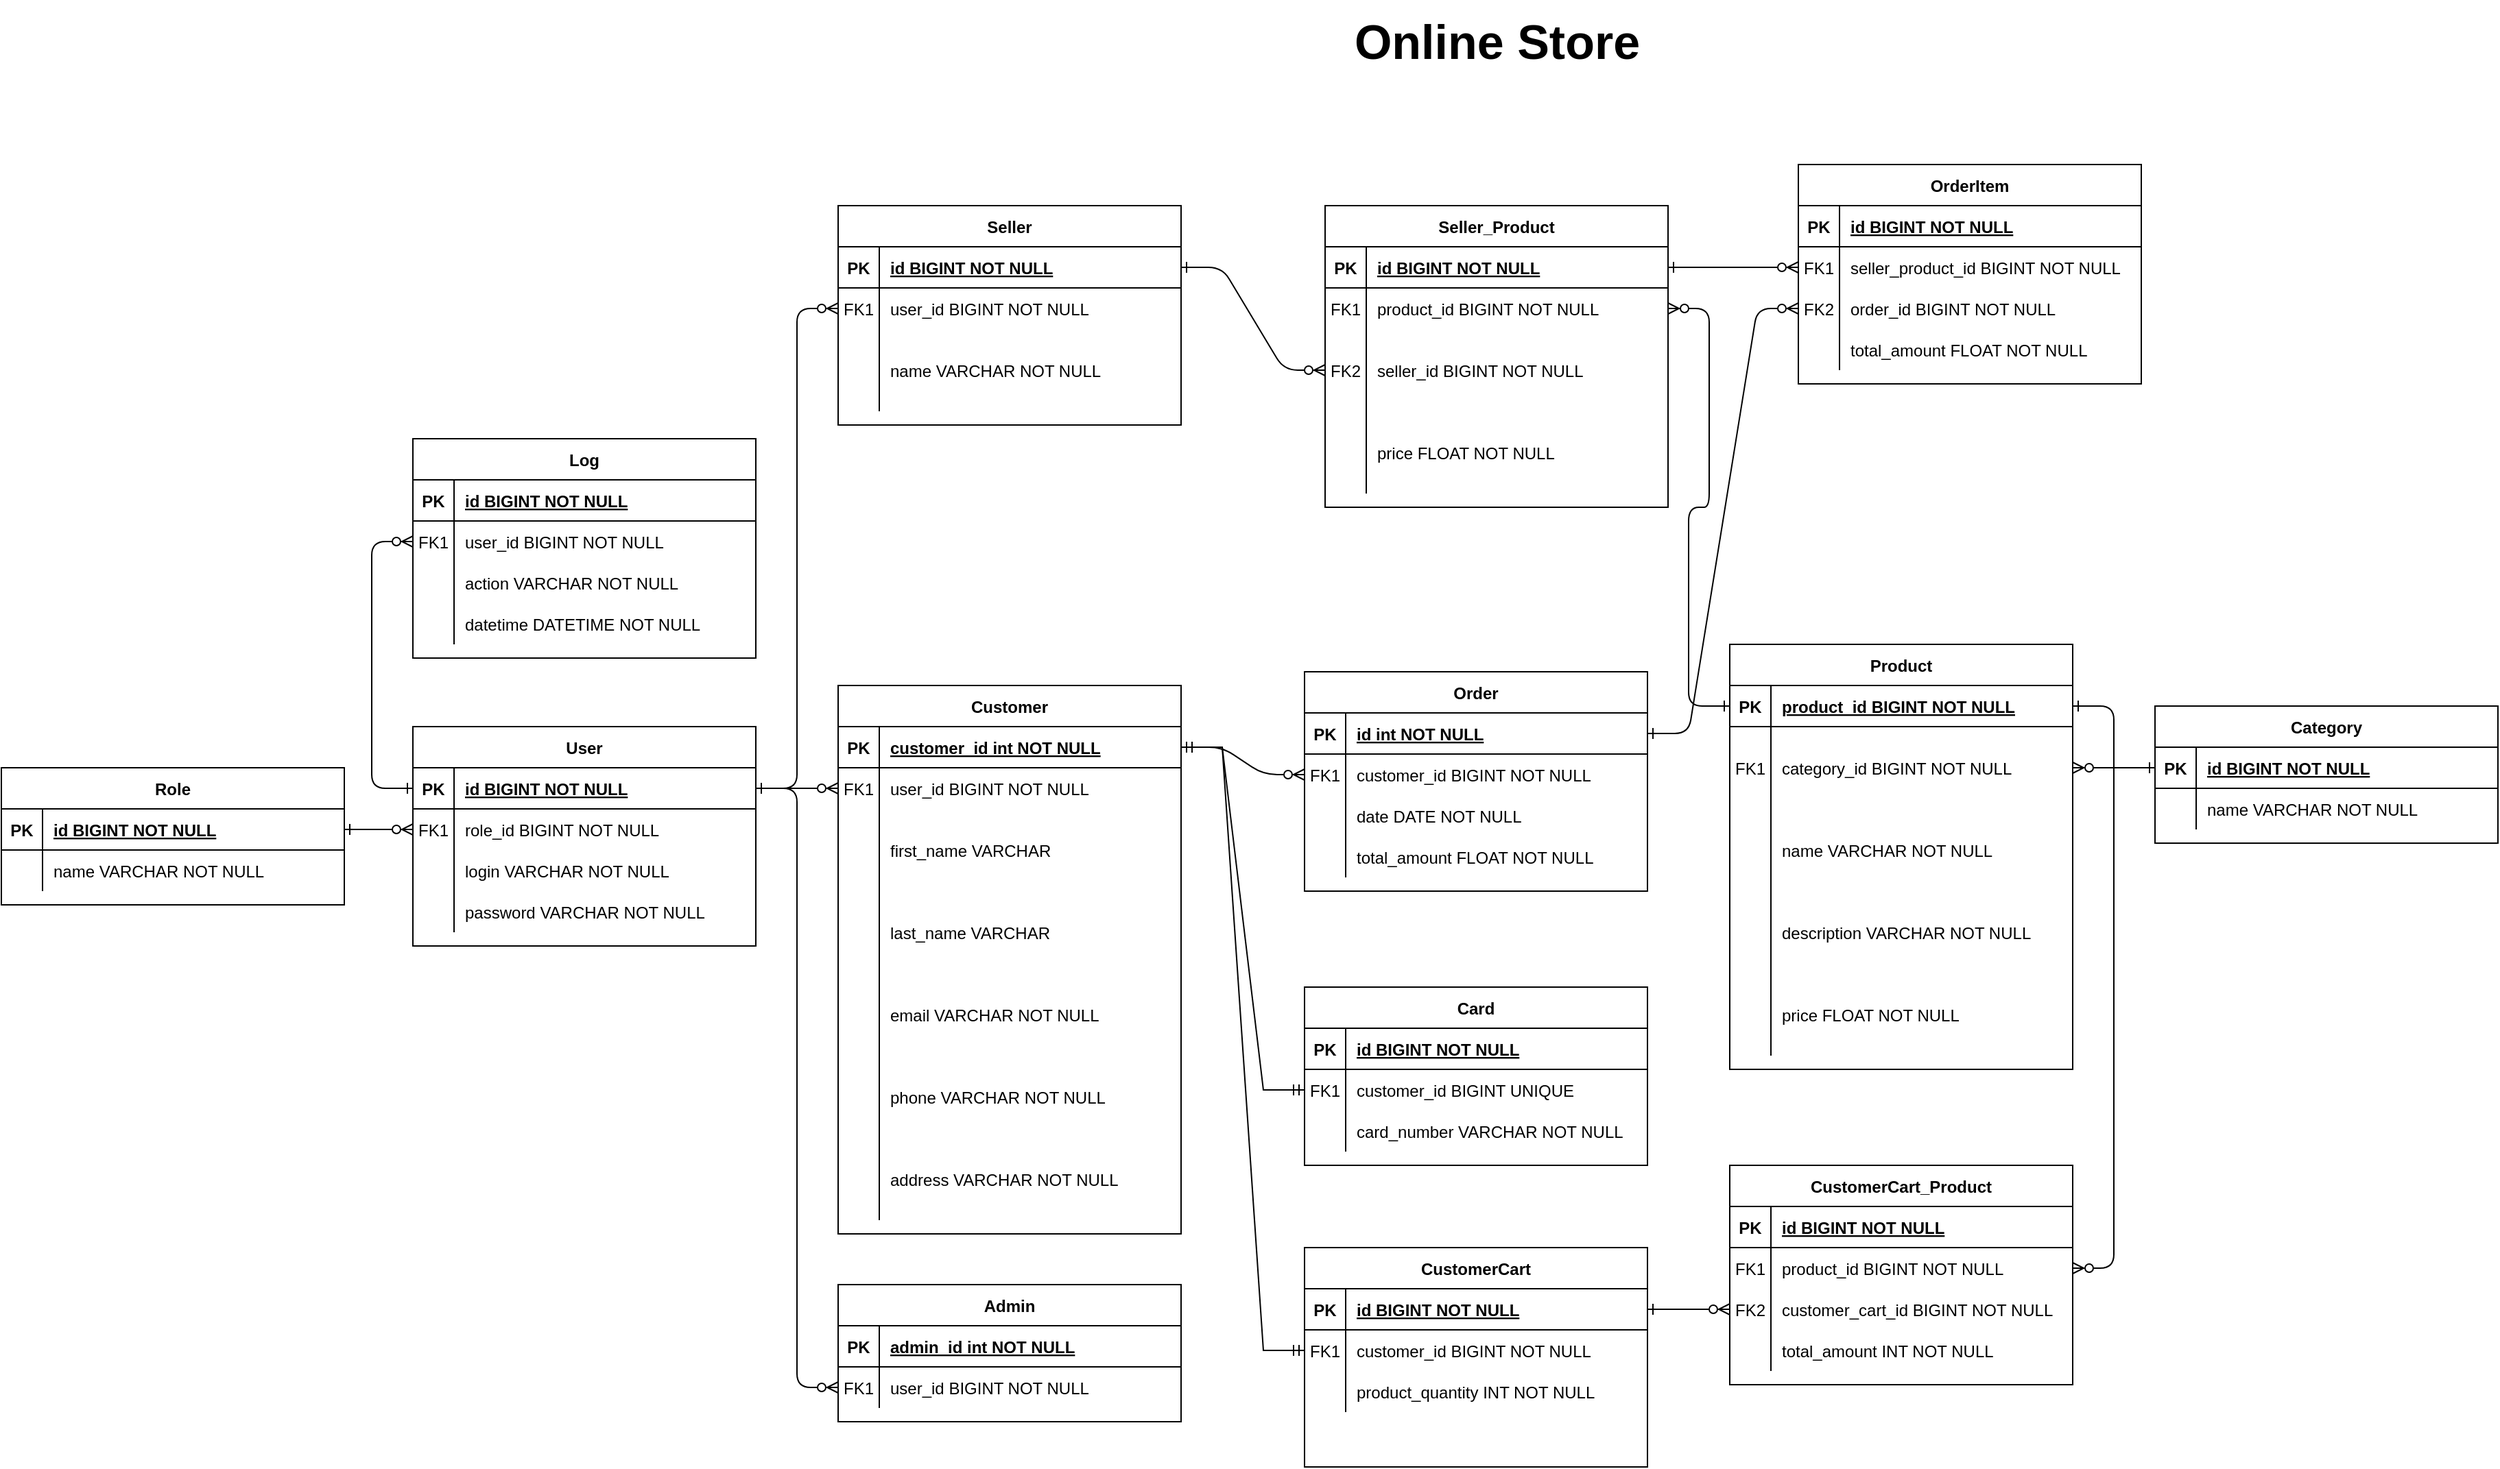 <mxfile version="22.0.2" type="device">
  <diagram id="R2lEEEUBdFMjLlhIrx00" name="Page-1">
    <mxGraphModel dx="2216" dy="1822" grid="1" gridSize="10" guides="1" tooltips="1" connect="1" arrows="1" fold="1" page="1" pageScale="1" pageWidth="850" pageHeight="1100" math="0" shadow="0" extFonts="Permanent Marker^https://fonts.googleapis.com/css?family=Permanent+Marker">
      <root>
        <mxCell id="0" />
        <mxCell id="1" parent="0" />
        <mxCell id="C-vyLk0tnHw3VtMMgP7b-1" value="" style="edgeStyle=entityRelationEdgeStyle;endArrow=ERzeroToMany;startArrow=ERone;endFill=1;startFill=0;exitX=1;exitY=0.5;exitDx=0;exitDy=0;" parent="1" source="hivoPz38nluE-b5t4iAe-43" target="C-vyLk0tnHw3VtMMgP7b-6" edge="1">
          <mxGeometry width="100" height="100" relative="1" as="geometry">
            <mxPoint x="340" y="720" as="sourcePoint" />
            <mxPoint x="440" y="620" as="targetPoint" />
          </mxGeometry>
        </mxCell>
        <mxCell id="C-vyLk0tnHw3VtMMgP7b-2" value="Seller" style="shape=table;startSize=30;container=1;collapsible=1;childLayout=tableLayout;fixedRows=1;rowLines=0;fontStyle=1;align=center;resizeLast=1;" parent="1" vertex="1">
          <mxGeometry x="350" y="10" width="250" height="160" as="geometry" />
        </mxCell>
        <mxCell id="C-vyLk0tnHw3VtMMgP7b-3" value="" style="shape=partialRectangle;collapsible=0;dropTarget=0;pointerEvents=0;fillColor=none;points=[[0,0.5],[1,0.5]];portConstraint=eastwest;top=0;left=0;right=0;bottom=1;" parent="C-vyLk0tnHw3VtMMgP7b-2" vertex="1">
          <mxGeometry y="30" width="250" height="30" as="geometry" />
        </mxCell>
        <mxCell id="C-vyLk0tnHw3VtMMgP7b-4" value="PK" style="shape=partialRectangle;overflow=hidden;connectable=0;fillColor=none;top=0;left=0;bottom=0;right=0;fontStyle=1;" parent="C-vyLk0tnHw3VtMMgP7b-3" vertex="1">
          <mxGeometry width="30" height="30" as="geometry">
            <mxRectangle width="30" height="30" as="alternateBounds" />
          </mxGeometry>
        </mxCell>
        <mxCell id="C-vyLk0tnHw3VtMMgP7b-5" value="id BIGINT NOT NULL" style="shape=partialRectangle;overflow=hidden;connectable=0;fillColor=none;top=0;left=0;bottom=0;right=0;align=left;spacingLeft=6;fontStyle=5;" parent="C-vyLk0tnHw3VtMMgP7b-3" vertex="1">
          <mxGeometry x="30" width="220" height="30" as="geometry">
            <mxRectangle width="220" height="30" as="alternateBounds" />
          </mxGeometry>
        </mxCell>
        <mxCell id="C-vyLk0tnHw3VtMMgP7b-6" value="" style="shape=partialRectangle;collapsible=0;dropTarget=0;pointerEvents=0;fillColor=none;points=[[0,0.5],[1,0.5]];portConstraint=eastwest;top=0;left=0;right=0;bottom=0;" parent="C-vyLk0tnHw3VtMMgP7b-2" vertex="1">
          <mxGeometry y="60" width="250" height="30" as="geometry" />
        </mxCell>
        <mxCell id="C-vyLk0tnHw3VtMMgP7b-7" value="FK1" style="shape=partialRectangle;overflow=hidden;connectable=0;fillColor=none;top=0;left=0;bottom=0;right=0;" parent="C-vyLk0tnHw3VtMMgP7b-6" vertex="1">
          <mxGeometry width="30" height="30" as="geometry">
            <mxRectangle width="30" height="30" as="alternateBounds" />
          </mxGeometry>
        </mxCell>
        <mxCell id="C-vyLk0tnHw3VtMMgP7b-8" value="user_id BIGINT NOT NULL" style="shape=partialRectangle;overflow=hidden;connectable=0;fillColor=none;top=0;left=0;bottom=0;right=0;align=left;spacingLeft=6;" parent="C-vyLk0tnHw3VtMMgP7b-6" vertex="1">
          <mxGeometry x="30" width="220" height="30" as="geometry">
            <mxRectangle width="220" height="30" as="alternateBounds" />
          </mxGeometry>
        </mxCell>
        <mxCell id="C-vyLk0tnHw3VtMMgP7b-9" value="" style="shape=partialRectangle;collapsible=0;dropTarget=0;pointerEvents=0;fillColor=none;points=[[0,0.5],[1,0.5]];portConstraint=eastwest;top=0;left=0;right=0;bottom=0;" parent="C-vyLk0tnHw3VtMMgP7b-2" vertex="1">
          <mxGeometry y="90" width="250" height="60" as="geometry" />
        </mxCell>
        <mxCell id="C-vyLk0tnHw3VtMMgP7b-10" value="" style="shape=partialRectangle;overflow=hidden;connectable=0;fillColor=none;top=0;left=0;bottom=0;right=0;" parent="C-vyLk0tnHw3VtMMgP7b-9" vertex="1">
          <mxGeometry width="30" height="60" as="geometry">
            <mxRectangle width="30" height="60" as="alternateBounds" />
          </mxGeometry>
        </mxCell>
        <mxCell id="C-vyLk0tnHw3VtMMgP7b-11" value="name VARCHAR NOT NULL" style="shape=partialRectangle;overflow=hidden;connectable=0;fillColor=none;top=0;left=0;bottom=0;right=0;align=left;spacingLeft=6;" parent="C-vyLk0tnHw3VtMMgP7b-9" vertex="1">
          <mxGeometry x="30" width="220" height="60" as="geometry">
            <mxRectangle width="220" height="60" as="alternateBounds" />
          </mxGeometry>
        </mxCell>
        <mxCell id="C-vyLk0tnHw3VtMMgP7b-13" value="CustomerCart" style="shape=table;startSize=30;container=1;collapsible=1;childLayout=tableLayout;fixedRows=1;rowLines=0;fontStyle=1;align=center;resizeLast=1;" parent="1" vertex="1">
          <mxGeometry x="690" y="770" width="250" height="160" as="geometry" />
        </mxCell>
        <mxCell id="C-vyLk0tnHw3VtMMgP7b-14" value="" style="shape=partialRectangle;collapsible=0;dropTarget=0;pointerEvents=0;fillColor=none;points=[[0,0.5],[1,0.5]];portConstraint=eastwest;top=0;left=0;right=0;bottom=1;" parent="C-vyLk0tnHw3VtMMgP7b-13" vertex="1">
          <mxGeometry y="30" width="250" height="30" as="geometry" />
        </mxCell>
        <mxCell id="C-vyLk0tnHw3VtMMgP7b-15" value="PK" style="shape=partialRectangle;overflow=hidden;connectable=0;fillColor=none;top=0;left=0;bottom=0;right=0;fontStyle=1;" parent="C-vyLk0tnHw3VtMMgP7b-14" vertex="1">
          <mxGeometry width="30" height="30" as="geometry">
            <mxRectangle width="30" height="30" as="alternateBounds" />
          </mxGeometry>
        </mxCell>
        <mxCell id="C-vyLk0tnHw3VtMMgP7b-16" value="id BIGINT NOT NULL" style="shape=partialRectangle;overflow=hidden;connectable=0;fillColor=none;top=0;left=0;bottom=0;right=0;align=left;spacingLeft=6;fontStyle=5;" parent="C-vyLk0tnHw3VtMMgP7b-14" vertex="1">
          <mxGeometry x="30" width="220" height="30" as="geometry">
            <mxRectangle width="220" height="30" as="alternateBounds" />
          </mxGeometry>
        </mxCell>
        <mxCell id="C-vyLk0tnHw3VtMMgP7b-17" value="" style="shape=partialRectangle;collapsible=0;dropTarget=0;pointerEvents=0;fillColor=none;points=[[0,0.5],[1,0.5]];portConstraint=eastwest;top=0;left=0;right=0;bottom=0;" parent="C-vyLk0tnHw3VtMMgP7b-13" vertex="1">
          <mxGeometry y="60" width="250" height="30" as="geometry" />
        </mxCell>
        <mxCell id="C-vyLk0tnHw3VtMMgP7b-18" value="FK1" style="shape=partialRectangle;overflow=hidden;connectable=0;fillColor=none;top=0;left=0;bottom=0;right=0;" parent="C-vyLk0tnHw3VtMMgP7b-17" vertex="1">
          <mxGeometry width="30" height="30" as="geometry">
            <mxRectangle width="30" height="30" as="alternateBounds" />
          </mxGeometry>
        </mxCell>
        <mxCell id="C-vyLk0tnHw3VtMMgP7b-19" value="customer_id BIGINT NOT NULL" style="shape=partialRectangle;overflow=hidden;connectable=0;fillColor=none;top=0;left=0;bottom=0;right=0;align=left;spacingLeft=6;" parent="C-vyLk0tnHw3VtMMgP7b-17" vertex="1">
          <mxGeometry x="30" width="220" height="30" as="geometry">
            <mxRectangle width="220" height="30" as="alternateBounds" />
          </mxGeometry>
        </mxCell>
        <mxCell id="L0PtFb_XUm14bbq0HHhQ-184" value="" style="shape=partialRectangle;collapsible=0;dropTarget=0;pointerEvents=0;fillColor=none;points=[[0,0.5],[1,0.5]];portConstraint=eastwest;top=0;left=0;right=0;bottom=0;" parent="C-vyLk0tnHw3VtMMgP7b-13" vertex="1">
          <mxGeometry y="90" width="250" height="30" as="geometry" />
        </mxCell>
        <mxCell id="L0PtFb_XUm14bbq0HHhQ-185" value="" style="shape=partialRectangle;overflow=hidden;connectable=0;fillColor=none;top=0;left=0;bottom=0;right=0;" parent="L0PtFb_XUm14bbq0HHhQ-184" vertex="1">
          <mxGeometry width="30" height="30" as="geometry">
            <mxRectangle width="30" height="30" as="alternateBounds" />
          </mxGeometry>
        </mxCell>
        <mxCell id="L0PtFb_XUm14bbq0HHhQ-186" value="product_quantity INT NOT NULL" style="shape=partialRectangle;overflow=hidden;connectable=0;fillColor=none;top=0;left=0;bottom=0;right=0;align=left;spacingLeft=6;" parent="L0PtFb_XUm14bbq0HHhQ-184" vertex="1">
          <mxGeometry x="30" width="220" height="30" as="geometry">
            <mxRectangle width="220" height="30" as="alternateBounds" />
          </mxGeometry>
        </mxCell>
        <mxCell id="C-vyLk0tnHw3VtMMgP7b-23" value="Role" style="shape=table;startSize=30;container=1;collapsible=1;childLayout=tableLayout;fixedRows=1;rowLines=0;fontStyle=1;align=center;resizeLast=1;" parent="1" vertex="1">
          <mxGeometry x="-260" y="420" width="250" height="100" as="geometry" />
        </mxCell>
        <mxCell id="C-vyLk0tnHw3VtMMgP7b-24" value="" style="shape=partialRectangle;collapsible=0;dropTarget=0;pointerEvents=0;fillColor=none;points=[[0,0.5],[1,0.5]];portConstraint=eastwest;top=0;left=0;right=0;bottom=1;" parent="C-vyLk0tnHw3VtMMgP7b-23" vertex="1">
          <mxGeometry y="30" width="250" height="30" as="geometry" />
        </mxCell>
        <mxCell id="C-vyLk0tnHw3VtMMgP7b-25" value="PK" style="shape=partialRectangle;overflow=hidden;connectable=0;fillColor=none;top=0;left=0;bottom=0;right=0;fontStyle=1;" parent="C-vyLk0tnHw3VtMMgP7b-24" vertex="1">
          <mxGeometry width="30" height="30" as="geometry">
            <mxRectangle width="30" height="30" as="alternateBounds" />
          </mxGeometry>
        </mxCell>
        <mxCell id="C-vyLk0tnHw3VtMMgP7b-26" value="id BIGINT NOT NULL" style="shape=partialRectangle;overflow=hidden;connectable=0;fillColor=none;top=0;left=0;bottom=0;right=0;align=left;spacingLeft=6;fontStyle=5;" parent="C-vyLk0tnHw3VtMMgP7b-24" vertex="1">
          <mxGeometry x="30" width="220" height="30" as="geometry">
            <mxRectangle width="220" height="30" as="alternateBounds" />
          </mxGeometry>
        </mxCell>
        <mxCell id="C-vyLk0tnHw3VtMMgP7b-27" value="" style="shape=partialRectangle;collapsible=0;dropTarget=0;pointerEvents=0;fillColor=none;points=[[0,0.5],[1,0.5]];portConstraint=eastwest;top=0;left=0;right=0;bottom=0;" parent="C-vyLk0tnHw3VtMMgP7b-23" vertex="1">
          <mxGeometry y="60" width="250" height="30" as="geometry" />
        </mxCell>
        <mxCell id="C-vyLk0tnHw3VtMMgP7b-28" value="" style="shape=partialRectangle;overflow=hidden;connectable=0;fillColor=none;top=0;left=0;bottom=0;right=0;" parent="C-vyLk0tnHw3VtMMgP7b-27" vertex="1">
          <mxGeometry width="30" height="30" as="geometry">
            <mxRectangle width="30" height="30" as="alternateBounds" />
          </mxGeometry>
        </mxCell>
        <mxCell id="C-vyLk0tnHw3VtMMgP7b-29" value="name VARCHAR NOT NULL" style="shape=partialRectangle;overflow=hidden;connectable=0;fillColor=none;top=0;left=0;bottom=0;right=0;align=left;spacingLeft=6;" parent="C-vyLk0tnHw3VtMMgP7b-27" vertex="1">
          <mxGeometry x="30" width="220" height="30" as="geometry">
            <mxRectangle width="220" height="30" as="alternateBounds" />
          </mxGeometry>
        </mxCell>
        <mxCell id="L0PtFb_XUm14bbq0HHhQ-1" value="Customer" style="shape=table;startSize=30;container=1;collapsible=1;childLayout=tableLayout;fixedRows=1;rowLines=0;fontStyle=1;align=center;resizeLast=1;" parent="1" vertex="1">
          <mxGeometry x="350" y="360" width="250" height="400" as="geometry" />
        </mxCell>
        <mxCell id="L0PtFb_XUm14bbq0HHhQ-2" value="" style="shape=partialRectangle;collapsible=0;dropTarget=0;pointerEvents=0;fillColor=none;points=[[0,0.5],[1,0.5]];portConstraint=eastwest;top=0;left=0;right=0;bottom=1;" parent="L0PtFb_XUm14bbq0HHhQ-1" vertex="1">
          <mxGeometry y="30" width="250" height="30" as="geometry" />
        </mxCell>
        <mxCell id="L0PtFb_XUm14bbq0HHhQ-3" value="PK" style="shape=partialRectangle;overflow=hidden;connectable=0;fillColor=none;top=0;left=0;bottom=0;right=0;fontStyle=1;" parent="L0PtFb_XUm14bbq0HHhQ-2" vertex="1">
          <mxGeometry width="30" height="30" as="geometry">
            <mxRectangle width="30" height="30" as="alternateBounds" />
          </mxGeometry>
        </mxCell>
        <mxCell id="L0PtFb_XUm14bbq0HHhQ-4" value="customer_id int NOT NULL" style="shape=partialRectangle;overflow=hidden;connectable=0;fillColor=none;top=0;left=0;bottom=0;right=0;align=left;spacingLeft=6;fontStyle=5;" parent="L0PtFb_XUm14bbq0HHhQ-2" vertex="1">
          <mxGeometry x="30" width="220" height="30" as="geometry">
            <mxRectangle width="220" height="30" as="alternateBounds" />
          </mxGeometry>
        </mxCell>
        <mxCell id="L0PtFb_XUm14bbq0HHhQ-5" value="" style="shape=partialRectangle;collapsible=0;dropTarget=0;pointerEvents=0;fillColor=none;points=[[0,0.5],[1,0.5]];portConstraint=eastwest;top=0;left=0;right=0;bottom=0;" parent="L0PtFb_XUm14bbq0HHhQ-1" vertex="1">
          <mxGeometry y="60" width="250" height="30" as="geometry" />
        </mxCell>
        <mxCell id="L0PtFb_XUm14bbq0HHhQ-6" value="FK1" style="shape=partialRectangle;overflow=hidden;connectable=0;fillColor=none;top=0;left=0;bottom=0;right=0;" parent="L0PtFb_XUm14bbq0HHhQ-5" vertex="1">
          <mxGeometry width="30" height="30" as="geometry">
            <mxRectangle width="30" height="30" as="alternateBounds" />
          </mxGeometry>
        </mxCell>
        <mxCell id="L0PtFb_XUm14bbq0HHhQ-7" value="user_id BIGINT NOT NULL" style="shape=partialRectangle;overflow=hidden;connectable=0;fillColor=none;top=0;left=0;bottom=0;right=0;align=left;spacingLeft=6;" parent="L0PtFb_XUm14bbq0HHhQ-5" vertex="1">
          <mxGeometry x="30" width="220" height="30" as="geometry">
            <mxRectangle width="220" height="30" as="alternateBounds" />
          </mxGeometry>
        </mxCell>
        <mxCell id="L0PtFb_XUm14bbq0HHhQ-8" value="" style="shape=partialRectangle;collapsible=0;dropTarget=0;pointerEvents=0;fillColor=none;points=[[0,0.5],[1,0.5]];portConstraint=eastwest;top=0;left=0;right=0;bottom=0;" parent="L0PtFb_XUm14bbq0HHhQ-1" vertex="1">
          <mxGeometry y="90" width="250" height="60" as="geometry" />
        </mxCell>
        <mxCell id="L0PtFb_XUm14bbq0HHhQ-9" value="" style="shape=partialRectangle;overflow=hidden;connectable=0;fillColor=none;top=0;left=0;bottom=0;right=0;" parent="L0PtFb_XUm14bbq0HHhQ-8" vertex="1">
          <mxGeometry width="30" height="60" as="geometry">
            <mxRectangle width="30" height="60" as="alternateBounds" />
          </mxGeometry>
        </mxCell>
        <mxCell id="L0PtFb_XUm14bbq0HHhQ-10" value="first_name VARCHAR" style="shape=partialRectangle;overflow=hidden;connectable=0;fillColor=none;top=0;left=0;bottom=0;right=0;align=left;spacingLeft=6;" parent="L0PtFb_XUm14bbq0HHhQ-8" vertex="1">
          <mxGeometry x="30" width="220" height="60" as="geometry">
            <mxRectangle width="220" height="60" as="alternateBounds" />
          </mxGeometry>
        </mxCell>
        <mxCell id="L0PtFb_XUm14bbq0HHhQ-11" value="" style="shape=partialRectangle;collapsible=0;dropTarget=0;pointerEvents=0;fillColor=none;points=[[0,0.5],[1,0.5]];portConstraint=eastwest;top=0;left=0;right=0;bottom=0;" parent="L0PtFb_XUm14bbq0HHhQ-1" vertex="1">
          <mxGeometry y="150" width="250" height="60" as="geometry" />
        </mxCell>
        <mxCell id="L0PtFb_XUm14bbq0HHhQ-12" value="" style="shape=partialRectangle;overflow=hidden;connectable=0;fillColor=none;top=0;left=0;bottom=0;right=0;" parent="L0PtFb_XUm14bbq0HHhQ-11" vertex="1">
          <mxGeometry width="30" height="60" as="geometry">
            <mxRectangle width="30" height="60" as="alternateBounds" />
          </mxGeometry>
        </mxCell>
        <mxCell id="L0PtFb_XUm14bbq0HHhQ-13" value="last_name VARCHAR" style="shape=partialRectangle;overflow=hidden;connectable=0;fillColor=none;top=0;left=0;bottom=0;right=0;align=left;spacingLeft=6;" parent="L0PtFb_XUm14bbq0HHhQ-11" vertex="1">
          <mxGeometry x="30" width="220" height="60" as="geometry">
            <mxRectangle width="220" height="60" as="alternateBounds" />
          </mxGeometry>
        </mxCell>
        <mxCell id="L0PtFb_XUm14bbq0HHhQ-21" value="" style="shape=partialRectangle;collapsible=0;dropTarget=0;pointerEvents=0;fillColor=none;points=[[0,0.5],[1,0.5]];portConstraint=eastwest;top=0;left=0;right=0;bottom=0;" parent="L0PtFb_XUm14bbq0HHhQ-1" vertex="1">
          <mxGeometry y="210" width="250" height="60" as="geometry" />
        </mxCell>
        <mxCell id="L0PtFb_XUm14bbq0HHhQ-22" value="" style="shape=partialRectangle;overflow=hidden;connectable=0;fillColor=none;top=0;left=0;bottom=0;right=0;" parent="L0PtFb_XUm14bbq0HHhQ-21" vertex="1">
          <mxGeometry width="30" height="60" as="geometry">
            <mxRectangle width="30" height="60" as="alternateBounds" />
          </mxGeometry>
        </mxCell>
        <mxCell id="L0PtFb_XUm14bbq0HHhQ-23" value="email VARCHAR NOT NULL" style="shape=partialRectangle;overflow=hidden;connectable=0;fillColor=none;top=0;left=0;bottom=0;right=0;align=left;spacingLeft=6;" parent="L0PtFb_XUm14bbq0HHhQ-21" vertex="1">
          <mxGeometry x="30" width="220" height="60" as="geometry">
            <mxRectangle width="220" height="60" as="alternateBounds" />
          </mxGeometry>
        </mxCell>
        <mxCell id="L0PtFb_XUm14bbq0HHhQ-24" value="" style="shape=partialRectangle;collapsible=0;dropTarget=0;pointerEvents=0;fillColor=none;points=[[0,0.5],[1,0.5]];portConstraint=eastwest;top=0;left=0;right=0;bottom=0;" parent="L0PtFb_XUm14bbq0HHhQ-1" vertex="1">
          <mxGeometry y="270" width="250" height="60" as="geometry" />
        </mxCell>
        <mxCell id="L0PtFb_XUm14bbq0HHhQ-25" value="" style="shape=partialRectangle;overflow=hidden;connectable=0;fillColor=none;top=0;left=0;bottom=0;right=0;" parent="L0PtFb_XUm14bbq0HHhQ-24" vertex="1">
          <mxGeometry width="30" height="60" as="geometry">
            <mxRectangle width="30" height="60" as="alternateBounds" />
          </mxGeometry>
        </mxCell>
        <mxCell id="L0PtFb_XUm14bbq0HHhQ-26" value="phone VARCHAR NOT NULL" style="shape=partialRectangle;overflow=hidden;connectable=0;fillColor=none;top=0;left=0;bottom=0;right=0;align=left;spacingLeft=6;" parent="L0PtFb_XUm14bbq0HHhQ-24" vertex="1">
          <mxGeometry x="30" width="220" height="60" as="geometry">
            <mxRectangle width="220" height="60" as="alternateBounds" />
          </mxGeometry>
        </mxCell>
        <mxCell id="L0PtFb_XUm14bbq0HHhQ-27" value="" style="shape=partialRectangle;collapsible=0;dropTarget=0;pointerEvents=0;fillColor=none;points=[[0,0.5],[1,0.5]];portConstraint=eastwest;top=0;left=0;right=0;bottom=0;" parent="L0PtFb_XUm14bbq0HHhQ-1" vertex="1">
          <mxGeometry y="330" width="250" height="60" as="geometry" />
        </mxCell>
        <mxCell id="L0PtFb_XUm14bbq0HHhQ-28" value="" style="shape=partialRectangle;overflow=hidden;connectable=0;fillColor=none;top=0;left=0;bottom=0;right=0;" parent="L0PtFb_XUm14bbq0HHhQ-27" vertex="1">
          <mxGeometry width="30" height="60" as="geometry">
            <mxRectangle width="30" height="60" as="alternateBounds" />
          </mxGeometry>
        </mxCell>
        <mxCell id="L0PtFb_XUm14bbq0HHhQ-29" value="address VARCHAR NOT NULL" style="shape=partialRectangle;overflow=hidden;connectable=0;fillColor=none;top=0;left=0;bottom=0;right=0;align=left;spacingLeft=6;" parent="L0PtFb_XUm14bbq0HHhQ-27" vertex="1">
          <mxGeometry x="30" width="220" height="60" as="geometry">
            <mxRectangle width="220" height="60" as="alternateBounds" />
          </mxGeometry>
        </mxCell>
        <mxCell id="L0PtFb_XUm14bbq0HHhQ-17" value="" style="edgeStyle=entityRelationEdgeStyle;endArrow=ERzeroToMany;startArrow=ERone;endFill=1;startFill=0;exitX=1;exitY=0.5;exitDx=0;exitDy=0;entryX=0;entryY=0.5;entryDx=0;entryDy=0;" parent="1" source="hivoPz38nluE-b5t4iAe-43" target="L0PtFb_XUm14bbq0HHhQ-5" edge="1">
          <mxGeometry width="100" height="100" relative="1" as="geometry">
            <mxPoint x="380" y="175" as="sourcePoint" />
            <mxPoint x="460" y="205" as="targetPoint" />
          </mxGeometry>
        </mxCell>
        <mxCell id="L0PtFb_XUm14bbq0HHhQ-31" value="&lt;b&gt;&lt;font style=&quot;font-size: 35px;&quot;&gt;Online Store&lt;/font&gt;&lt;/b&gt;" style="text;html=1;align=center;verticalAlign=middle;resizable=0;points=[];autosize=1;strokeColor=none;fillColor=none;" parent="1" vertex="1">
          <mxGeometry x="715" y="-140" width="230" height="60" as="geometry" />
        </mxCell>
        <mxCell id="L0PtFb_XUm14bbq0HHhQ-32" value="Card" style="shape=table;startSize=30;container=1;collapsible=1;childLayout=tableLayout;fixedRows=1;rowLines=0;fontStyle=1;align=center;resizeLast=1;" parent="1" vertex="1">
          <mxGeometry x="690" y="580" width="250" height="130" as="geometry" />
        </mxCell>
        <mxCell id="L0PtFb_XUm14bbq0HHhQ-33" value="" style="shape=partialRectangle;collapsible=0;dropTarget=0;pointerEvents=0;fillColor=none;points=[[0,0.5],[1,0.5]];portConstraint=eastwest;top=0;left=0;right=0;bottom=1;" parent="L0PtFb_XUm14bbq0HHhQ-32" vertex="1">
          <mxGeometry y="30" width="250" height="30" as="geometry" />
        </mxCell>
        <mxCell id="L0PtFb_XUm14bbq0HHhQ-34" value="PK" style="shape=partialRectangle;overflow=hidden;connectable=0;fillColor=none;top=0;left=0;bottom=0;right=0;fontStyle=1;" parent="L0PtFb_XUm14bbq0HHhQ-33" vertex="1">
          <mxGeometry width="30" height="30" as="geometry">
            <mxRectangle width="30" height="30" as="alternateBounds" />
          </mxGeometry>
        </mxCell>
        <mxCell id="L0PtFb_XUm14bbq0HHhQ-35" value="id BIGINT NOT NULL" style="shape=partialRectangle;overflow=hidden;connectable=0;fillColor=none;top=0;left=0;bottom=0;right=0;align=left;spacingLeft=6;fontStyle=5;" parent="L0PtFb_XUm14bbq0HHhQ-33" vertex="1">
          <mxGeometry x="30" width="220" height="30" as="geometry">
            <mxRectangle width="220" height="30" as="alternateBounds" />
          </mxGeometry>
        </mxCell>
        <mxCell id="L0PtFb_XUm14bbq0HHhQ-36" value="" style="shape=partialRectangle;collapsible=0;dropTarget=0;pointerEvents=0;fillColor=none;points=[[0,0.5],[1,0.5]];portConstraint=eastwest;top=0;left=0;right=0;bottom=0;" parent="L0PtFb_XUm14bbq0HHhQ-32" vertex="1">
          <mxGeometry y="60" width="250" height="30" as="geometry" />
        </mxCell>
        <mxCell id="L0PtFb_XUm14bbq0HHhQ-37" value="FK1" style="shape=partialRectangle;overflow=hidden;connectable=0;fillColor=none;top=0;left=0;bottom=0;right=0;" parent="L0PtFb_XUm14bbq0HHhQ-36" vertex="1">
          <mxGeometry width="30" height="30" as="geometry">
            <mxRectangle width="30" height="30" as="alternateBounds" />
          </mxGeometry>
        </mxCell>
        <mxCell id="L0PtFb_XUm14bbq0HHhQ-38" value="customer_id BIGINT UNIQUE" style="shape=partialRectangle;overflow=hidden;connectable=0;fillColor=none;top=0;left=0;bottom=0;right=0;align=left;spacingLeft=6;" parent="L0PtFb_XUm14bbq0HHhQ-36" vertex="1">
          <mxGeometry x="30" width="220" height="30" as="geometry">
            <mxRectangle width="220" height="30" as="alternateBounds" />
          </mxGeometry>
        </mxCell>
        <mxCell id="L0PtFb_XUm14bbq0HHhQ-39" value="" style="shape=partialRectangle;collapsible=0;dropTarget=0;pointerEvents=0;fillColor=none;points=[[0,0.5],[1,0.5]];portConstraint=eastwest;top=0;left=0;right=0;bottom=0;" parent="L0PtFb_XUm14bbq0HHhQ-32" vertex="1">
          <mxGeometry y="90" width="250" height="30" as="geometry" />
        </mxCell>
        <mxCell id="L0PtFb_XUm14bbq0HHhQ-40" value="" style="shape=partialRectangle;overflow=hidden;connectable=0;fillColor=none;top=0;left=0;bottom=0;right=0;" parent="L0PtFb_XUm14bbq0HHhQ-39" vertex="1">
          <mxGeometry width="30" height="30" as="geometry">
            <mxRectangle width="30" height="30" as="alternateBounds" />
          </mxGeometry>
        </mxCell>
        <mxCell id="L0PtFb_XUm14bbq0HHhQ-41" value="card_number VARCHAR NOT NULL" style="shape=partialRectangle;overflow=hidden;connectable=0;fillColor=none;top=0;left=0;bottom=0;right=0;align=left;spacingLeft=6;" parent="L0PtFb_XUm14bbq0HHhQ-39" vertex="1">
          <mxGeometry x="30" width="220" height="30" as="geometry">
            <mxRectangle width="220" height="30" as="alternateBounds" />
          </mxGeometry>
        </mxCell>
        <mxCell id="L0PtFb_XUm14bbq0HHhQ-47" value="Admin" style="shape=table;startSize=30;container=1;collapsible=1;childLayout=tableLayout;fixedRows=1;rowLines=0;fontStyle=1;align=center;resizeLast=1;" parent="1" vertex="1">
          <mxGeometry x="350" y="797" width="250" height="100" as="geometry" />
        </mxCell>
        <mxCell id="L0PtFb_XUm14bbq0HHhQ-48" value="" style="shape=partialRectangle;collapsible=0;dropTarget=0;pointerEvents=0;fillColor=none;points=[[0,0.5],[1,0.5]];portConstraint=eastwest;top=0;left=0;right=0;bottom=1;" parent="L0PtFb_XUm14bbq0HHhQ-47" vertex="1">
          <mxGeometry y="30" width="250" height="30" as="geometry" />
        </mxCell>
        <mxCell id="L0PtFb_XUm14bbq0HHhQ-49" value="PK" style="shape=partialRectangle;overflow=hidden;connectable=0;fillColor=none;top=0;left=0;bottom=0;right=0;fontStyle=1;" parent="L0PtFb_XUm14bbq0HHhQ-48" vertex="1">
          <mxGeometry width="30" height="30" as="geometry">
            <mxRectangle width="30" height="30" as="alternateBounds" />
          </mxGeometry>
        </mxCell>
        <mxCell id="L0PtFb_XUm14bbq0HHhQ-50" value="admin_id int NOT NULL" style="shape=partialRectangle;overflow=hidden;connectable=0;fillColor=none;top=0;left=0;bottom=0;right=0;align=left;spacingLeft=6;fontStyle=5;" parent="L0PtFb_XUm14bbq0HHhQ-48" vertex="1">
          <mxGeometry x="30" width="220" height="30" as="geometry">
            <mxRectangle width="220" height="30" as="alternateBounds" />
          </mxGeometry>
        </mxCell>
        <mxCell id="L0PtFb_XUm14bbq0HHhQ-51" value="" style="shape=partialRectangle;collapsible=0;dropTarget=0;pointerEvents=0;fillColor=none;points=[[0,0.5],[1,0.5]];portConstraint=eastwest;top=0;left=0;right=0;bottom=0;" parent="L0PtFb_XUm14bbq0HHhQ-47" vertex="1">
          <mxGeometry y="60" width="250" height="30" as="geometry" />
        </mxCell>
        <mxCell id="L0PtFb_XUm14bbq0HHhQ-52" value="FK1" style="shape=partialRectangle;overflow=hidden;connectable=0;fillColor=none;top=0;left=0;bottom=0;right=0;" parent="L0PtFb_XUm14bbq0HHhQ-51" vertex="1">
          <mxGeometry width="30" height="30" as="geometry">
            <mxRectangle width="30" height="30" as="alternateBounds" />
          </mxGeometry>
        </mxCell>
        <mxCell id="L0PtFb_XUm14bbq0HHhQ-53" value="user_id BIGINT NOT NULL" style="shape=partialRectangle;overflow=hidden;connectable=0;fillColor=none;top=0;left=0;bottom=0;right=0;align=left;spacingLeft=6;" parent="L0PtFb_XUm14bbq0HHhQ-51" vertex="1">
          <mxGeometry x="30" width="220" height="30" as="geometry">
            <mxRectangle width="220" height="30" as="alternateBounds" />
          </mxGeometry>
        </mxCell>
        <mxCell id="L0PtFb_XUm14bbq0HHhQ-75" value="" style="edgeStyle=entityRelationEdgeStyle;endArrow=ERzeroToMany;startArrow=ERone;endFill=1;startFill=0;exitX=1;exitY=0.5;exitDx=0;exitDy=0;entryX=0;entryY=0.5;entryDx=0;entryDy=0;" parent="1" source="hivoPz38nluE-b5t4iAe-43" target="L0PtFb_XUm14bbq0HHhQ-51" edge="1">
          <mxGeometry width="100" height="100" relative="1" as="geometry">
            <mxPoint x="300" y="445" as="sourcePoint" />
            <mxPoint x="360" y="95" as="targetPoint" />
          </mxGeometry>
        </mxCell>
        <mxCell id="L0PtFb_XUm14bbq0HHhQ-76" value="Product" style="shape=table;startSize=30;container=1;collapsible=1;childLayout=tableLayout;fixedRows=1;rowLines=0;fontStyle=1;align=center;resizeLast=1;" parent="1" vertex="1">
          <mxGeometry x="1000" y="330" width="250" height="310" as="geometry" />
        </mxCell>
        <mxCell id="L0PtFb_XUm14bbq0HHhQ-77" value="" style="shape=partialRectangle;collapsible=0;dropTarget=0;pointerEvents=0;fillColor=none;points=[[0,0.5],[1,0.5]];portConstraint=eastwest;top=0;left=0;right=0;bottom=1;" parent="L0PtFb_XUm14bbq0HHhQ-76" vertex="1">
          <mxGeometry y="30" width="250" height="30" as="geometry" />
        </mxCell>
        <mxCell id="L0PtFb_XUm14bbq0HHhQ-78" value="PK" style="shape=partialRectangle;overflow=hidden;connectable=0;fillColor=none;top=0;left=0;bottom=0;right=0;fontStyle=1;" parent="L0PtFb_XUm14bbq0HHhQ-77" vertex="1">
          <mxGeometry width="30" height="30" as="geometry">
            <mxRectangle width="30" height="30" as="alternateBounds" />
          </mxGeometry>
        </mxCell>
        <mxCell id="L0PtFb_XUm14bbq0HHhQ-79" value="product_id BIGINT NOT NULL" style="shape=partialRectangle;overflow=hidden;connectable=0;fillColor=none;top=0;left=0;bottom=0;right=0;align=left;spacingLeft=6;fontStyle=5;" parent="L0PtFb_XUm14bbq0HHhQ-77" vertex="1">
          <mxGeometry x="30" width="220" height="30" as="geometry">
            <mxRectangle width="220" height="30" as="alternateBounds" />
          </mxGeometry>
        </mxCell>
        <mxCell id="L0PtFb_XUm14bbq0HHhQ-92" value="" style="shape=partialRectangle;collapsible=0;dropTarget=0;pointerEvents=0;fillColor=none;points=[[0,0.5],[1,0.5]];portConstraint=eastwest;top=0;left=0;right=0;bottom=0;" parent="L0PtFb_XUm14bbq0HHhQ-76" vertex="1">
          <mxGeometry y="60" width="250" height="60" as="geometry" />
        </mxCell>
        <mxCell id="L0PtFb_XUm14bbq0HHhQ-93" value="FK1" style="shape=partialRectangle;overflow=hidden;connectable=0;fillColor=none;top=0;left=0;bottom=0;right=0;" parent="L0PtFb_XUm14bbq0HHhQ-92" vertex="1">
          <mxGeometry width="30" height="60" as="geometry">
            <mxRectangle width="30" height="60" as="alternateBounds" />
          </mxGeometry>
        </mxCell>
        <mxCell id="L0PtFb_XUm14bbq0HHhQ-94" value="category_id BIGINT NOT NULL" style="shape=partialRectangle;overflow=hidden;connectable=0;fillColor=none;top=0;left=0;bottom=0;right=0;align=left;spacingLeft=6;" parent="L0PtFb_XUm14bbq0HHhQ-92" vertex="1">
          <mxGeometry x="30" width="220" height="60" as="geometry">
            <mxRectangle width="220" height="60" as="alternateBounds" />
          </mxGeometry>
        </mxCell>
        <mxCell id="L0PtFb_XUm14bbq0HHhQ-83" value="" style="shape=partialRectangle;collapsible=0;dropTarget=0;pointerEvents=0;fillColor=none;points=[[0,0.5],[1,0.5]];portConstraint=eastwest;top=0;left=0;right=0;bottom=0;" parent="L0PtFb_XUm14bbq0HHhQ-76" vertex="1">
          <mxGeometry y="120" width="250" height="60" as="geometry" />
        </mxCell>
        <mxCell id="L0PtFb_XUm14bbq0HHhQ-84" value="" style="shape=partialRectangle;overflow=hidden;connectable=0;fillColor=none;top=0;left=0;bottom=0;right=0;" parent="L0PtFb_XUm14bbq0HHhQ-83" vertex="1">
          <mxGeometry width="30" height="60" as="geometry">
            <mxRectangle width="30" height="60" as="alternateBounds" />
          </mxGeometry>
        </mxCell>
        <mxCell id="L0PtFb_XUm14bbq0HHhQ-85" value="name VARCHAR NOT NULL" style="shape=partialRectangle;overflow=hidden;connectable=0;fillColor=none;top=0;left=0;bottom=0;right=0;align=left;spacingLeft=6;" parent="L0PtFb_XUm14bbq0HHhQ-83" vertex="1">
          <mxGeometry x="30" width="220" height="60" as="geometry">
            <mxRectangle width="220" height="60" as="alternateBounds" />
          </mxGeometry>
        </mxCell>
        <mxCell id="L0PtFb_XUm14bbq0HHhQ-86" value="" style="shape=partialRectangle;collapsible=0;dropTarget=0;pointerEvents=0;fillColor=none;points=[[0,0.5],[1,0.5]];portConstraint=eastwest;top=0;left=0;right=0;bottom=0;" parent="L0PtFb_XUm14bbq0HHhQ-76" vertex="1">
          <mxGeometry y="180" width="250" height="60" as="geometry" />
        </mxCell>
        <mxCell id="L0PtFb_XUm14bbq0HHhQ-87" value="" style="shape=partialRectangle;overflow=hidden;connectable=0;fillColor=none;top=0;left=0;bottom=0;right=0;" parent="L0PtFb_XUm14bbq0HHhQ-86" vertex="1">
          <mxGeometry width="30" height="60" as="geometry">
            <mxRectangle width="30" height="60" as="alternateBounds" />
          </mxGeometry>
        </mxCell>
        <mxCell id="L0PtFb_XUm14bbq0HHhQ-88" value="description VARCHAR NOT NULL" style="shape=partialRectangle;overflow=hidden;connectable=0;fillColor=none;top=0;left=0;bottom=0;right=0;align=left;spacingLeft=6;" parent="L0PtFb_XUm14bbq0HHhQ-86" vertex="1">
          <mxGeometry x="30" width="220" height="60" as="geometry">
            <mxRectangle width="220" height="60" as="alternateBounds" />
          </mxGeometry>
        </mxCell>
        <mxCell id="L0PtFb_XUm14bbq0HHhQ-89" value="" style="shape=partialRectangle;collapsible=0;dropTarget=0;pointerEvents=0;fillColor=none;points=[[0,0.5],[1,0.5]];portConstraint=eastwest;top=0;left=0;right=0;bottom=0;" parent="L0PtFb_XUm14bbq0HHhQ-76" vertex="1">
          <mxGeometry y="240" width="250" height="60" as="geometry" />
        </mxCell>
        <mxCell id="L0PtFb_XUm14bbq0HHhQ-90" value="" style="shape=partialRectangle;overflow=hidden;connectable=0;fillColor=none;top=0;left=0;bottom=0;right=0;" parent="L0PtFb_XUm14bbq0HHhQ-89" vertex="1">
          <mxGeometry width="30" height="60" as="geometry">
            <mxRectangle width="30" height="60" as="alternateBounds" />
          </mxGeometry>
        </mxCell>
        <mxCell id="L0PtFb_XUm14bbq0HHhQ-91" value="price FLOAT NOT NULL" style="shape=partialRectangle;overflow=hidden;connectable=0;fillColor=none;top=0;left=0;bottom=0;right=0;align=left;spacingLeft=6;" parent="L0PtFb_XUm14bbq0HHhQ-89" vertex="1">
          <mxGeometry x="30" width="220" height="60" as="geometry">
            <mxRectangle width="220" height="60" as="alternateBounds" />
          </mxGeometry>
        </mxCell>
        <mxCell id="L0PtFb_XUm14bbq0HHhQ-104" value="Category" style="shape=table;startSize=30;container=1;collapsible=1;childLayout=tableLayout;fixedRows=1;rowLines=0;fontStyle=1;align=center;resizeLast=1;" parent="1" vertex="1">
          <mxGeometry x="1310" y="375" width="250" height="100" as="geometry" />
        </mxCell>
        <mxCell id="L0PtFb_XUm14bbq0HHhQ-105" value="" style="shape=partialRectangle;collapsible=0;dropTarget=0;pointerEvents=0;fillColor=none;points=[[0,0.5],[1,0.5]];portConstraint=eastwest;top=0;left=0;right=0;bottom=1;" parent="L0PtFb_XUm14bbq0HHhQ-104" vertex="1">
          <mxGeometry y="30" width="250" height="30" as="geometry" />
        </mxCell>
        <mxCell id="L0PtFb_XUm14bbq0HHhQ-106" value="PK" style="shape=partialRectangle;overflow=hidden;connectable=0;fillColor=none;top=0;left=0;bottom=0;right=0;fontStyle=1;" parent="L0PtFb_XUm14bbq0HHhQ-105" vertex="1">
          <mxGeometry width="30" height="30" as="geometry">
            <mxRectangle width="30" height="30" as="alternateBounds" />
          </mxGeometry>
        </mxCell>
        <mxCell id="L0PtFb_XUm14bbq0HHhQ-107" value="id BIGINT NOT NULL" style="shape=partialRectangle;overflow=hidden;connectable=0;fillColor=none;top=0;left=0;bottom=0;right=0;align=left;spacingLeft=6;fontStyle=5;" parent="L0PtFb_XUm14bbq0HHhQ-105" vertex="1">
          <mxGeometry x="30" width="220" height="30" as="geometry">
            <mxRectangle width="220" height="30" as="alternateBounds" />
          </mxGeometry>
        </mxCell>
        <mxCell id="L0PtFb_XUm14bbq0HHhQ-111" value="" style="shape=partialRectangle;collapsible=0;dropTarget=0;pointerEvents=0;fillColor=none;points=[[0,0.5],[1,0.5]];portConstraint=eastwest;top=0;left=0;right=0;bottom=0;" parent="L0PtFb_XUm14bbq0HHhQ-104" vertex="1">
          <mxGeometry y="60" width="250" height="30" as="geometry" />
        </mxCell>
        <mxCell id="L0PtFb_XUm14bbq0HHhQ-112" value="" style="shape=partialRectangle;overflow=hidden;connectable=0;fillColor=none;top=0;left=0;bottom=0;right=0;" parent="L0PtFb_XUm14bbq0HHhQ-111" vertex="1">
          <mxGeometry width="30" height="30" as="geometry">
            <mxRectangle width="30" height="30" as="alternateBounds" />
          </mxGeometry>
        </mxCell>
        <mxCell id="L0PtFb_XUm14bbq0HHhQ-113" value="name VARCHAR NOT NULL" style="shape=partialRectangle;overflow=hidden;connectable=0;fillColor=none;top=0;left=0;bottom=0;right=0;align=left;spacingLeft=6;" parent="L0PtFb_XUm14bbq0HHhQ-111" vertex="1">
          <mxGeometry x="30" width="220" height="30" as="geometry">
            <mxRectangle width="220" height="30" as="alternateBounds" />
          </mxGeometry>
        </mxCell>
        <mxCell id="L0PtFb_XUm14bbq0HHhQ-115" value="Seller_Product" style="shape=table;startSize=30;container=1;collapsible=1;childLayout=tableLayout;fixedRows=1;rowLines=0;fontStyle=1;align=center;resizeLast=1;" parent="1" vertex="1">
          <mxGeometry x="705" y="10" width="250" height="220" as="geometry" />
        </mxCell>
        <mxCell id="L0PtFb_XUm14bbq0HHhQ-116" value="" style="shape=partialRectangle;collapsible=0;dropTarget=0;pointerEvents=0;fillColor=none;points=[[0,0.5],[1,0.5]];portConstraint=eastwest;top=0;left=0;right=0;bottom=1;" parent="L0PtFb_XUm14bbq0HHhQ-115" vertex="1">
          <mxGeometry y="30" width="250" height="30" as="geometry" />
        </mxCell>
        <mxCell id="L0PtFb_XUm14bbq0HHhQ-117" value="PK" style="shape=partialRectangle;overflow=hidden;connectable=0;fillColor=none;top=0;left=0;bottom=0;right=0;fontStyle=1;" parent="L0PtFb_XUm14bbq0HHhQ-116" vertex="1">
          <mxGeometry width="30" height="30" as="geometry">
            <mxRectangle width="30" height="30" as="alternateBounds" />
          </mxGeometry>
        </mxCell>
        <mxCell id="L0PtFb_XUm14bbq0HHhQ-118" value="id BIGINT NOT NULL" style="shape=partialRectangle;overflow=hidden;connectable=0;fillColor=none;top=0;left=0;bottom=0;right=0;align=left;spacingLeft=6;fontStyle=5;" parent="L0PtFb_XUm14bbq0HHhQ-116" vertex="1">
          <mxGeometry x="30" width="220" height="30" as="geometry">
            <mxRectangle width="220" height="30" as="alternateBounds" />
          </mxGeometry>
        </mxCell>
        <mxCell id="L0PtFb_XUm14bbq0HHhQ-119" value="" style="shape=partialRectangle;collapsible=0;dropTarget=0;pointerEvents=0;fillColor=none;points=[[0,0.5],[1,0.5]];portConstraint=eastwest;top=0;left=0;right=0;bottom=0;" parent="L0PtFb_XUm14bbq0HHhQ-115" vertex="1">
          <mxGeometry y="60" width="250" height="30" as="geometry" />
        </mxCell>
        <mxCell id="L0PtFb_XUm14bbq0HHhQ-120" value="FK1" style="shape=partialRectangle;overflow=hidden;connectable=0;fillColor=none;top=0;left=0;bottom=0;right=0;" parent="L0PtFb_XUm14bbq0HHhQ-119" vertex="1">
          <mxGeometry width="30" height="30" as="geometry">
            <mxRectangle width="30" height="30" as="alternateBounds" />
          </mxGeometry>
        </mxCell>
        <mxCell id="L0PtFb_XUm14bbq0HHhQ-121" value="product_id BIGINT NOT NULL" style="shape=partialRectangle;overflow=hidden;connectable=0;fillColor=none;top=0;left=0;bottom=0;right=0;align=left;spacingLeft=6;" parent="L0PtFb_XUm14bbq0HHhQ-119" vertex="1">
          <mxGeometry x="30" width="220" height="30" as="geometry">
            <mxRectangle width="220" height="30" as="alternateBounds" />
          </mxGeometry>
        </mxCell>
        <mxCell id="L0PtFb_XUm14bbq0HHhQ-122" value="" style="shape=partialRectangle;collapsible=0;dropTarget=0;pointerEvents=0;fillColor=none;points=[[0,0.5],[1,0.5]];portConstraint=eastwest;top=0;left=0;right=0;bottom=0;" parent="L0PtFb_XUm14bbq0HHhQ-115" vertex="1">
          <mxGeometry y="90" width="250" height="60" as="geometry" />
        </mxCell>
        <mxCell id="L0PtFb_XUm14bbq0HHhQ-123" value="FK2" style="shape=partialRectangle;overflow=hidden;connectable=0;fillColor=none;top=0;left=0;bottom=0;right=0;" parent="L0PtFb_XUm14bbq0HHhQ-122" vertex="1">
          <mxGeometry width="30" height="60" as="geometry">
            <mxRectangle width="30" height="60" as="alternateBounds" />
          </mxGeometry>
        </mxCell>
        <mxCell id="L0PtFb_XUm14bbq0HHhQ-124" value="seller_id BIGINT NOT NULL" style="shape=partialRectangle;overflow=hidden;connectable=0;fillColor=none;top=0;left=0;bottom=0;right=0;align=left;spacingLeft=6;" parent="L0PtFb_XUm14bbq0HHhQ-122" vertex="1">
          <mxGeometry x="30" width="220" height="60" as="geometry">
            <mxRectangle width="220" height="60" as="alternateBounds" />
          </mxGeometry>
        </mxCell>
        <mxCell id="L0PtFb_XUm14bbq0HHhQ-125" value="" style="shape=partialRectangle;collapsible=0;dropTarget=0;pointerEvents=0;fillColor=none;points=[[0,0.5],[1,0.5]];portConstraint=eastwest;top=0;left=0;right=0;bottom=0;" parent="L0PtFb_XUm14bbq0HHhQ-115" vertex="1">
          <mxGeometry y="150" width="250" height="60" as="geometry" />
        </mxCell>
        <mxCell id="L0PtFb_XUm14bbq0HHhQ-126" value="" style="shape=partialRectangle;overflow=hidden;connectable=0;fillColor=none;top=0;left=0;bottom=0;right=0;" parent="L0PtFb_XUm14bbq0HHhQ-125" vertex="1">
          <mxGeometry width="30" height="60" as="geometry">
            <mxRectangle width="30" height="60" as="alternateBounds" />
          </mxGeometry>
        </mxCell>
        <mxCell id="L0PtFb_XUm14bbq0HHhQ-127" value="price FLOAT NOT NULL" style="shape=partialRectangle;overflow=hidden;connectable=0;fillColor=none;top=0;left=0;bottom=0;right=0;align=left;spacingLeft=6;" parent="L0PtFb_XUm14bbq0HHhQ-125" vertex="1">
          <mxGeometry x="30" width="220" height="60" as="geometry">
            <mxRectangle width="220" height="60" as="alternateBounds" />
          </mxGeometry>
        </mxCell>
        <mxCell id="L0PtFb_XUm14bbq0HHhQ-134" value="" style="edgeStyle=entityRelationEdgeStyle;endArrow=ERzeroToMany;startArrow=ERone;endFill=1;startFill=0;exitX=0;exitY=0.5;exitDx=0;exitDy=0;entryX=1;entryY=0.5;entryDx=0;entryDy=0;" parent="1" source="L0PtFb_XUm14bbq0HHhQ-77" target="L0PtFb_XUm14bbq0HHhQ-119" edge="1">
          <mxGeometry width="100" height="100" relative="1" as="geometry">
            <mxPoint x="700" y="820" as="sourcePoint" />
            <mxPoint x="810" y="805" as="targetPoint" />
          </mxGeometry>
        </mxCell>
        <mxCell id="L0PtFb_XUm14bbq0HHhQ-135" value="" style="edgeStyle=entityRelationEdgeStyle;endArrow=ERzeroToMany;startArrow=ERone;endFill=1;startFill=0;entryX=0;entryY=0.5;entryDx=0;entryDy=0;exitX=1;exitY=0.5;exitDx=0;exitDy=0;" parent="1" source="C-vyLk0tnHw3VtMMgP7b-3" target="L0PtFb_XUm14bbq0HHhQ-122" edge="1">
          <mxGeometry width="100" height="100" relative="1" as="geometry">
            <mxPoint x="680" y="540" as="sourcePoint" />
            <mxPoint x="840" y="845" as="targetPoint" />
          </mxGeometry>
        </mxCell>
        <mxCell id="L0PtFb_XUm14bbq0HHhQ-136" value="Order" style="shape=table;startSize=30;container=1;collapsible=1;childLayout=tableLayout;fixedRows=1;rowLines=0;fontStyle=1;align=center;resizeLast=1;" parent="1" vertex="1">
          <mxGeometry x="690" y="350" width="250" height="160" as="geometry" />
        </mxCell>
        <mxCell id="L0PtFb_XUm14bbq0HHhQ-137" value="" style="shape=partialRectangle;collapsible=0;dropTarget=0;pointerEvents=0;fillColor=none;points=[[0,0.5],[1,0.5]];portConstraint=eastwest;top=0;left=0;right=0;bottom=1;" parent="L0PtFb_XUm14bbq0HHhQ-136" vertex="1">
          <mxGeometry y="30" width="250" height="30" as="geometry" />
        </mxCell>
        <mxCell id="L0PtFb_XUm14bbq0HHhQ-138" value="PK" style="shape=partialRectangle;overflow=hidden;connectable=0;fillColor=none;top=0;left=0;bottom=0;right=0;fontStyle=1;" parent="L0PtFb_XUm14bbq0HHhQ-137" vertex="1">
          <mxGeometry width="30" height="30" as="geometry">
            <mxRectangle width="30" height="30" as="alternateBounds" />
          </mxGeometry>
        </mxCell>
        <mxCell id="L0PtFb_XUm14bbq0HHhQ-139" value="id int NOT NULL" style="shape=partialRectangle;overflow=hidden;connectable=0;fillColor=none;top=0;left=0;bottom=0;right=0;align=left;spacingLeft=6;fontStyle=5;" parent="L0PtFb_XUm14bbq0HHhQ-137" vertex="1">
          <mxGeometry x="30" width="220" height="30" as="geometry">
            <mxRectangle width="220" height="30" as="alternateBounds" />
          </mxGeometry>
        </mxCell>
        <mxCell id="L0PtFb_XUm14bbq0HHhQ-140" value="" style="shape=partialRectangle;collapsible=0;dropTarget=0;pointerEvents=0;fillColor=none;points=[[0,0.5],[1,0.5]];portConstraint=eastwest;top=0;left=0;right=0;bottom=0;" parent="L0PtFb_XUm14bbq0HHhQ-136" vertex="1">
          <mxGeometry y="60" width="250" height="30" as="geometry" />
        </mxCell>
        <mxCell id="L0PtFb_XUm14bbq0HHhQ-141" value="FK1" style="shape=partialRectangle;overflow=hidden;connectable=0;fillColor=none;top=0;left=0;bottom=0;right=0;" parent="L0PtFb_XUm14bbq0HHhQ-140" vertex="1">
          <mxGeometry width="30" height="30" as="geometry">
            <mxRectangle width="30" height="30" as="alternateBounds" />
          </mxGeometry>
        </mxCell>
        <mxCell id="L0PtFb_XUm14bbq0HHhQ-142" value="customer_id BIGINT NOT NULL" style="shape=partialRectangle;overflow=hidden;connectable=0;fillColor=none;top=0;left=0;bottom=0;right=0;align=left;spacingLeft=6;" parent="L0PtFb_XUm14bbq0HHhQ-140" vertex="1">
          <mxGeometry x="30" width="220" height="30" as="geometry">
            <mxRectangle width="220" height="30" as="alternateBounds" />
          </mxGeometry>
        </mxCell>
        <mxCell id="L0PtFb_XUm14bbq0HHhQ-143" value="" style="shape=partialRectangle;collapsible=0;dropTarget=0;pointerEvents=0;fillColor=none;points=[[0,0.5],[1,0.5]];portConstraint=eastwest;top=0;left=0;right=0;bottom=0;" parent="L0PtFb_XUm14bbq0HHhQ-136" vertex="1">
          <mxGeometry y="90" width="250" height="30" as="geometry" />
        </mxCell>
        <mxCell id="L0PtFb_XUm14bbq0HHhQ-144" value="" style="shape=partialRectangle;overflow=hidden;connectable=0;fillColor=none;top=0;left=0;bottom=0;right=0;" parent="L0PtFb_XUm14bbq0HHhQ-143" vertex="1">
          <mxGeometry width="30" height="30" as="geometry">
            <mxRectangle width="30" height="30" as="alternateBounds" />
          </mxGeometry>
        </mxCell>
        <mxCell id="L0PtFb_XUm14bbq0HHhQ-145" value="date DATE NOT NULL" style="shape=partialRectangle;overflow=hidden;connectable=0;fillColor=none;top=0;left=0;bottom=0;right=0;align=left;spacingLeft=6;" parent="L0PtFb_XUm14bbq0HHhQ-143" vertex="1">
          <mxGeometry x="30" width="220" height="30" as="geometry">
            <mxRectangle width="220" height="30" as="alternateBounds" />
          </mxGeometry>
        </mxCell>
        <mxCell id="L0PtFb_XUm14bbq0HHhQ-146" value="" style="shape=partialRectangle;collapsible=0;dropTarget=0;pointerEvents=0;fillColor=none;points=[[0,0.5],[1,0.5]];portConstraint=eastwest;top=0;left=0;right=0;bottom=0;" parent="L0PtFb_XUm14bbq0HHhQ-136" vertex="1">
          <mxGeometry y="120" width="250" height="30" as="geometry" />
        </mxCell>
        <mxCell id="L0PtFb_XUm14bbq0HHhQ-147" value="" style="shape=partialRectangle;overflow=hidden;connectable=0;fillColor=none;top=0;left=0;bottom=0;right=0;" parent="L0PtFb_XUm14bbq0HHhQ-146" vertex="1">
          <mxGeometry width="30" height="30" as="geometry">
            <mxRectangle width="30" height="30" as="alternateBounds" />
          </mxGeometry>
        </mxCell>
        <mxCell id="L0PtFb_XUm14bbq0HHhQ-148" value="total_amount FLOAT NOT NULL" style="shape=partialRectangle;overflow=hidden;connectable=0;fillColor=none;top=0;left=0;bottom=0;right=0;align=left;spacingLeft=6;" parent="L0PtFb_XUm14bbq0HHhQ-146" vertex="1">
          <mxGeometry x="30" width="220" height="30" as="geometry">
            <mxRectangle width="220" height="30" as="alternateBounds" />
          </mxGeometry>
        </mxCell>
        <mxCell id="L0PtFb_XUm14bbq0HHhQ-166" value="" style="edgeStyle=entityRelationEdgeStyle;endArrow=ERzeroToMany;startArrow=ERone;endFill=1;startFill=0;exitX=1;exitY=0.5;exitDx=0;exitDy=0;entryX=0;entryY=0.5;entryDx=0;entryDy=0;" parent="1" source="L0PtFb_XUm14bbq0HHhQ-2" target="L0PtFb_XUm14bbq0HHhQ-140" edge="1">
          <mxGeometry width="100" height="100" relative="1" as="geometry">
            <mxPoint x="880" y="340" as="sourcePoint" />
            <mxPoint x="940" y="650" as="targetPoint" />
          </mxGeometry>
        </mxCell>
        <mxCell id="L0PtFb_XUm14bbq0HHhQ-167" value="OrderItem" style="shape=table;startSize=30;container=1;collapsible=1;childLayout=tableLayout;fixedRows=1;rowLines=0;fontStyle=1;align=center;resizeLast=1;" parent="1" vertex="1">
          <mxGeometry x="1050" y="-20" width="250" height="160" as="geometry" />
        </mxCell>
        <mxCell id="L0PtFb_XUm14bbq0HHhQ-168" value="" style="shape=partialRectangle;collapsible=0;dropTarget=0;pointerEvents=0;fillColor=none;points=[[0,0.5],[1,0.5]];portConstraint=eastwest;top=0;left=0;right=0;bottom=1;" parent="L0PtFb_XUm14bbq0HHhQ-167" vertex="1">
          <mxGeometry y="30" width="250" height="30" as="geometry" />
        </mxCell>
        <mxCell id="L0PtFb_XUm14bbq0HHhQ-169" value="PK" style="shape=partialRectangle;overflow=hidden;connectable=0;fillColor=none;top=0;left=0;bottom=0;right=0;fontStyle=1;" parent="L0PtFb_XUm14bbq0HHhQ-168" vertex="1">
          <mxGeometry width="30" height="30" as="geometry">
            <mxRectangle width="30" height="30" as="alternateBounds" />
          </mxGeometry>
        </mxCell>
        <mxCell id="L0PtFb_XUm14bbq0HHhQ-170" value="id BIGINT NOT NULL" style="shape=partialRectangle;overflow=hidden;connectable=0;fillColor=none;top=0;left=0;bottom=0;right=0;align=left;spacingLeft=6;fontStyle=5;" parent="L0PtFb_XUm14bbq0HHhQ-168" vertex="1">
          <mxGeometry x="30" width="220" height="30" as="geometry">
            <mxRectangle width="220" height="30" as="alternateBounds" />
          </mxGeometry>
        </mxCell>
        <mxCell id="L0PtFb_XUm14bbq0HHhQ-174" value="" style="shape=partialRectangle;collapsible=0;dropTarget=0;pointerEvents=0;fillColor=none;points=[[0,0.5],[1,0.5]];portConstraint=eastwest;top=0;left=0;right=0;bottom=0;" parent="L0PtFb_XUm14bbq0HHhQ-167" vertex="1">
          <mxGeometry y="60" width="250" height="30" as="geometry" />
        </mxCell>
        <mxCell id="L0PtFb_XUm14bbq0HHhQ-175" value="FK1" style="shape=partialRectangle;overflow=hidden;connectable=0;fillColor=none;top=0;left=0;bottom=0;right=0;" parent="L0PtFb_XUm14bbq0HHhQ-174" vertex="1">
          <mxGeometry width="30" height="30" as="geometry">
            <mxRectangle width="30" height="30" as="alternateBounds" />
          </mxGeometry>
        </mxCell>
        <mxCell id="L0PtFb_XUm14bbq0HHhQ-176" value="seller_product_id BIGINT NOT NULL" style="shape=partialRectangle;overflow=hidden;connectable=0;fillColor=none;top=0;left=0;bottom=0;right=0;align=left;spacingLeft=6;" parent="L0PtFb_XUm14bbq0HHhQ-174" vertex="1">
          <mxGeometry x="30" width="220" height="30" as="geometry">
            <mxRectangle width="220" height="30" as="alternateBounds" />
          </mxGeometry>
        </mxCell>
        <mxCell id="L0PtFb_XUm14bbq0HHhQ-171" value="" style="shape=partialRectangle;collapsible=0;dropTarget=0;pointerEvents=0;fillColor=none;points=[[0,0.5],[1,0.5]];portConstraint=eastwest;top=0;left=0;right=0;bottom=0;" parent="L0PtFb_XUm14bbq0HHhQ-167" vertex="1">
          <mxGeometry y="90" width="250" height="30" as="geometry" />
        </mxCell>
        <mxCell id="L0PtFb_XUm14bbq0HHhQ-172" value="FK2" style="shape=partialRectangle;overflow=hidden;connectable=0;fillColor=none;top=0;left=0;bottom=0;right=0;" parent="L0PtFb_XUm14bbq0HHhQ-171" vertex="1">
          <mxGeometry width="30" height="30" as="geometry">
            <mxRectangle width="30" height="30" as="alternateBounds" />
          </mxGeometry>
        </mxCell>
        <mxCell id="L0PtFb_XUm14bbq0HHhQ-173" value="order_id BIGINT NOT NULL" style="shape=partialRectangle;overflow=hidden;connectable=0;fillColor=none;top=0;left=0;bottom=0;right=0;align=left;spacingLeft=6;" parent="L0PtFb_XUm14bbq0HHhQ-171" vertex="1">
          <mxGeometry x="30" width="220" height="30" as="geometry">
            <mxRectangle width="220" height="30" as="alternateBounds" />
          </mxGeometry>
        </mxCell>
        <mxCell id="L0PtFb_XUm14bbq0HHhQ-177" value="" style="shape=partialRectangle;collapsible=0;dropTarget=0;pointerEvents=0;fillColor=none;points=[[0,0.5],[1,0.5]];portConstraint=eastwest;top=0;left=0;right=0;bottom=0;" parent="L0PtFb_XUm14bbq0HHhQ-167" vertex="1">
          <mxGeometry y="120" width="250" height="30" as="geometry" />
        </mxCell>
        <mxCell id="L0PtFb_XUm14bbq0HHhQ-178" value="" style="shape=partialRectangle;overflow=hidden;connectable=0;fillColor=none;top=0;left=0;bottom=0;right=0;" parent="L0PtFb_XUm14bbq0HHhQ-177" vertex="1">
          <mxGeometry width="30" height="30" as="geometry">
            <mxRectangle width="30" height="30" as="alternateBounds" />
          </mxGeometry>
        </mxCell>
        <mxCell id="L0PtFb_XUm14bbq0HHhQ-179" value="total_amount FLOAT NOT NULL" style="shape=partialRectangle;overflow=hidden;connectable=0;fillColor=none;top=0;left=0;bottom=0;right=0;align=left;spacingLeft=6;" parent="L0PtFb_XUm14bbq0HHhQ-177" vertex="1">
          <mxGeometry x="30" width="220" height="30" as="geometry">
            <mxRectangle width="220" height="30" as="alternateBounds" />
          </mxGeometry>
        </mxCell>
        <mxCell id="L0PtFb_XUm14bbq0HHhQ-181" value="" style="edgeStyle=entityRelationEdgeStyle;endArrow=ERzeroToMany;startArrow=ERone;endFill=1;startFill=0;exitX=1;exitY=0.5;exitDx=0;exitDy=0;entryX=0;entryY=0.5;entryDx=0;entryDy=0;" parent="1" source="L0PtFb_XUm14bbq0HHhQ-116" target="L0PtFb_XUm14bbq0HHhQ-174" edge="1">
          <mxGeometry width="100" height="100" relative="1" as="geometry">
            <mxPoint x="1105" y="730" as="sourcePoint" />
            <mxPoint x="1000" y="310" as="targetPoint" />
          </mxGeometry>
        </mxCell>
        <mxCell id="L0PtFb_XUm14bbq0HHhQ-182" value="" style="edgeStyle=entityRelationEdgeStyle;endArrow=ERzeroToMany;startArrow=ERone;endFill=1;startFill=0;exitX=1;exitY=0.5;exitDx=0;exitDy=0;entryX=0;entryY=0.5;entryDx=0;entryDy=0;" parent="1" source="L0PtFb_XUm14bbq0HHhQ-137" target="L0PtFb_XUm14bbq0HHhQ-171" edge="1">
          <mxGeometry width="100" height="100" relative="1" as="geometry">
            <mxPoint x="1040" y="410" as="sourcePoint" />
            <mxPoint x="915" y="440" as="targetPoint" />
          </mxGeometry>
        </mxCell>
        <mxCell id="8RRDC0TfgZx3PjFs5IGU-1" value="" style="edgeStyle=entityRelationEdgeStyle;fontSize=12;html=1;endArrow=ERmandOne;startArrow=ERmandOne;rounded=0;entryX=0;entryY=0.5;entryDx=0;entryDy=0;exitX=1;exitY=0.5;exitDx=0;exitDy=0;" parent="1" source="L0PtFb_XUm14bbq0HHhQ-2" target="L0PtFb_XUm14bbq0HHhQ-36" edge="1">
          <mxGeometry width="100" height="100" relative="1" as="geometry">
            <mxPoint x="610" y="360" as="sourcePoint" />
            <mxPoint x="710" y="260" as="targetPoint" />
          </mxGeometry>
        </mxCell>
        <mxCell id="8RRDC0TfgZx3PjFs5IGU-10" value="" style="edgeStyle=entityRelationEdgeStyle;fontSize=12;html=1;endArrow=ERmandOne;startArrow=ERmandOne;rounded=0;entryX=0;entryY=0.5;entryDx=0;entryDy=0;exitX=1;exitY=0.5;exitDx=0;exitDy=0;" parent="1" source="L0PtFb_XUm14bbq0HHhQ-2" target="C-vyLk0tnHw3VtMMgP7b-17" edge="1">
          <mxGeometry width="100" height="100" relative="1" as="geometry">
            <mxPoint x="600" y="700" as="sourcePoint" />
            <mxPoint x="705" y="970" as="targetPoint" />
          </mxGeometry>
        </mxCell>
        <mxCell id="hivoPz38nluE-b5t4iAe-2" value="" style="edgeStyle=entityRelationEdgeStyle;endArrow=ERzeroToMany;startArrow=ERone;endFill=1;startFill=0;exitX=0;exitY=0.5;exitDx=0;exitDy=0;entryX=1;entryY=0.5;entryDx=0;entryDy=0;" parent="1" source="L0PtFb_XUm14bbq0HHhQ-105" target="L0PtFb_XUm14bbq0HHhQ-92" edge="1">
          <mxGeometry width="100" height="100" relative="1" as="geometry">
            <mxPoint x="1607.5" y="180" as="sourcePoint" />
            <mxPoint x="1462.5" y="240" as="targetPoint" />
          </mxGeometry>
        </mxCell>
        <mxCell id="hivoPz38nluE-b5t4iAe-3" value="CustomerCart_Product" style="shape=table;startSize=30;container=1;collapsible=1;childLayout=tableLayout;fixedRows=1;rowLines=0;fontStyle=1;align=center;resizeLast=1;" parent="1" vertex="1">
          <mxGeometry x="1000" y="710" width="250" height="160" as="geometry" />
        </mxCell>
        <mxCell id="hivoPz38nluE-b5t4iAe-4" value="" style="shape=partialRectangle;collapsible=0;dropTarget=0;pointerEvents=0;fillColor=none;points=[[0,0.5],[1,0.5]];portConstraint=eastwest;top=0;left=0;right=0;bottom=1;" parent="hivoPz38nluE-b5t4iAe-3" vertex="1">
          <mxGeometry y="30" width="250" height="30" as="geometry" />
        </mxCell>
        <mxCell id="hivoPz38nluE-b5t4iAe-5" value="PK" style="shape=partialRectangle;overflow=hidden;connectable=0;fillColor=none;top=0;left=0;bottom=0;right=0;fontStyle=1;" parent="hivoPz38nluE-b5t4iAe-4" vertex="1">
          <mxGeometry width="30" height="30" as="geometry">
            <mxRectangle width="30" height="30" as="alternateBounds" />
          </mxGeometry>
        </mxCell>
        <mxCell id="hivoPz38nluE-b5t4iAe-6" value="id BIGINT NOT NULL" style="shape=partialRectangle;overflow=hidden;connectable=0;fillColor=none;top=0;left=0;bottom=0;right=0;align=left;spacingLeft=6;fontStyle=5;" parent="hivoPz38nluE-b5t4iAe-4" vertex="1">
          <mxGeometry x="30" width="220" height="30" as="geometry">
            <mxRectangle width="220" height="30" as="alternateBounds" />
          </mxGeometry>
        </mxCell>
        <mxCell id="hivoPz38nluE-b5t4iAe-7" value="" style="shape=partialRectangle;collapsible=0;dropTarget=0;pointerEvents=0;fillColor=none;points=[[0,0.5],[1,0.5]];portConstraint=eastwest;top=0;left=0;right=0;bottom=0;" parent="hivoPz38nluE-b5t4iAe-3" vertex="1">
          <mxGeometry y="60" width="250" height="30" as="geometry" />
        </mxCell>
        <mxCell id="hivoPz38nluE-b5t4iAe-8" value="FK1" style="shape=partialRectangle;overflow=hidden;connectable=0;fillColor=none;top=0;left=0;bottom=0;right=0;" parent="hivoPz38nluE-b5t4iAe-7" vertex="1">
          <mxGeometry width="30" height="30" as="geometry">
            <mxRectangle width="30" height="30" as="alternateBounds" />
          </mxGeometry>
        </mxCell>
        <mxCell id="hivoPz38nluE-b5t4iAe-9" value="product_id BIGINT NOT NULL" style="shape=partialRectangle;overflow=hidden;connectable=0;fillColor=none;top=0;left=0;bottom=0;right=0;align=left;spacingLeft=6;" parent="hivoPz38nluE-b5t4iAe-7" vertex="1">
          <mxGeometry x="30" width="220" height="30" as="geometry">
            <mxRectangle width="220" height="30" as="alternateBounds" />
          </mxGeometry>
        </mxCell>
        <mxCell id="hivoPz38nluE-b5t4iAe-10" value="" style="shape=partialRectangle;collapsible=0;dropTarget=0;pointerEvents=0;fillColor=none;points=[[0,0.5],[1,0.5]];portConstraint=eastwest;top=0;left=0;right=0;bottom=0;" parent="hivoPz38nluE-b5t4iAe-3" vertex="1">
          <mxGeometry y="90" width="250" height="30" as="geometry" />
        </mxCell>
        <mxCell id="hivoPz38nluE-b5t4iAe-11" value="FK2" style="shape=partialRectangle;overflow=hidden;connectable=0;fillColor=none;top=0;left=0;bottom=0;right=0;" parent="hivoPz38nluE-b5t4iAe-10" vertex="1">
          <mxGeometry width="30" height="30" as="geometry">
            <mxRectangle width="30" height="30" as="alternateBounds" />
          </mxGeometry>
        </mxCell>
        <mxCell id="hivoPz38nluE-b5t4iAe-12" value="customer_cart_id BIGINT NOT NULL" style="shape=partialRectangle;overflow=hidden;connectable=0;fillColor=none;top=0;left=0;bottom=0;right=0;align=left;spacingLeft=6;" parent="hivoPz38nluE-b5t4iAe-10" vertex="1">
          <mxGeometry x="30" width="220" height="30" as="geometry">
            <mxRectangle width="220" height="30" as="alternateBounds" />
          </mxGeometry>
        </mxCell>
        <mxCell id="hivoPz38nluE-b5t4iAe-13" value="" style="shape=partialRectangle;collapsible=0;dropTarget=0;pointerEvents=0;fillColor=none;points=[[0,0.5],[1,0.5]];portConstraint=eastwest;top=0;left=0;right=0;bottom=0;" parent="hivoPz38nluE-b5t4iAe-3" vertex="1">
          <mxGeometry y="120" width="250" height="30" as="geometry" />
        </mxCell>
        <mxCell id="hivoPz38nluE-b5t4iAe-14" value="" style="shape=partialRectangle;overflow=hidden;connectable=0;fillColor=none;top=0;left=0;bottom=0;right=0;" parent="hivoPz38nluE-b5t4iAe-13" vertex="1">
          <mxGeometry width="30" height="30" as="geometry">
            <mxRectangle width="30" height="30" as="alternateBounds" />
          </mxGeometry>
        </mxCell>
        <mxCell id="hivoPz38nluE-b5t4iAe-15" value="total_amount INT NOT NULL" style="shape=partialRectangle;overflow=hidden;connectable=0;fillColor=none;top=0;left=0;bottom=0;right=0;align=left;spacingLeft=6;" parent="hivoPz38nluE-b5t4iAe-13" vertex="1">
          <mxGeometry x="30" width="220" height="30" as="geometry">
            <mxRectangle width="220" height="30" as="alternateBounds" />
          </mxGeometry>
        </mxCell>
        <mxCell id="hivoPz38nluE-b5t4iAe-17" value="" style="edgeStyle=entityRelationEdgeStyle;endArrow=ERzeroToMany;startArrow=ERone;endFill=1;startFill=0;entryX=0;entryY=0.5;entryDx=0;entryDy=0;exitX=1;exitY=0.5;exitDx=0;exitDy=0;" parent="1" source="C-vyLk0tnHw3VtMMgP7b-14" target="hivoPz38nluE-b5t4iAe-10" edge="1">
          <mxGeometry width="100" height="100" relative="1" as="geometry">
            <mxPoint x="1190" y="840" as="sourcePoint" />
            <mxPoint x="1295" y="915" as="targetPoint" />
          </mxGeometry>
        </mxCell>
        <mxCell id="hivoPz38nluE-b5t4iAe-19" value="" style="edgeStyle=entityRelationEdgeStyle;endArrow=ERzeroToMany;startArrow=ERone;endFill=1;startFill=0;entryX=1;entryY=0.5;entryDx=0;entryDy=0;exitX=1;exitY=0.5;exitDx=0;exitDy=0;" parent="1" source="L0PtFb_XUm14bbq0HHhQ-77" target="hivoPz38nluE-b5t4iAe-7" edge="1">
          <mxGeometry width="100" height="100" relative="1" as="geometry">
            <mxPoint x="1000" y="510" as="sourcePoint" />
            <mxPoint x="1265" y="770" as="targetPoint" />
          </mxGeometry>
        </mxCell>
        <mxCell id="hivoPz38nluE-b5t4iAe-20" value="Log" style="shape=table;startSize=30;container=1;collapsible=1;childLayout=tableLayout;fixedRows=1;rowLines=0;fontStyle=1;align=center;resizeLast=1;" parent="1" vertex="1">
          <mxGeometry x="40" y="180" width="250" height="160" as="geometry" />
        </mxCell>
        <mxCell id="hivoPz38nluE-b5t4iAe-21" value="" style="shape=partialRectangle;collapsible=0;dropTarget=0;pointerEvents=0;fillColor=none;points=[[0,0.5],[1,0.5]];portConstraint=eastwest;top=0;left=0;right=0;bottom=1;" parent="hivoPz38nluE-b5t4iAe-20" vertex="1">
          <mxGeometry y="30" width="250" height="30" as="geometry" />
        </mxCell>
        <mxCell id="hivoPz38nluE-b5t4iAe-22" value="PK" style="shape=partialRectangle;overflow=hidden;connectable=0;fillColor=none;top=0;left=0;bottom=0;right=0;fontStyle=1;" parent="hivoPz38nluE-b5t4iAe-21" vertex="1">
          <mxGeometry width="30" height="30" as="geometry">
            <mxRectangle width="30" height="30" as="alternateBounds" />
          </mxGeometry>
        </mxCell>
        <mxCell id="hivoPz38nluE-b5t4iAe-23" value="id BIGINT NOT NULL" style="shape=partialRectangle;overflow=hidden;connectable=0;fillColor=none;top=0;left=0;bottom=0;right=0;align=left;spacingLeft=6;fontStyle=5;" parent="hivoPz38nluE-b5t4iAe-21" vertex="1">
          <mxGeometry x="30" width="220" height="30" as="geometry">
            <mxRectangle width="220" height="30" as="alternateBounds" />
          </mxGeometry>
        </mxCell>
        <mxCell id="hivoPz38nluE-b5t4iAe-24" value="" style="shape=partialRectangle;collapsible=0;dropTarget=0;pointerEvents=0;fillColor=none;points=[[0,0.5],[1,0.5]];portConstraint=eastwest;top=0;left=0;right=0;bottom=0;" parent="hivoPz38nluE-b5t4iAe-20" vertex="1">
          <mxGeometry y="60" width="250" height="30" as="geometry" />
        </mxCell>
        <mxCell id="hivoPz38nluE-b5t4iAe-25" value="FK1" style="shape=partialRectangle;overflow=hidden;connectable=0;fillColor=none;top=0;left=0;bottom=0;right=0;" parent="hivoPz38nluE-b5t4iAe-24" vertex="1">
          <mxGeometry width="30" height="30" as="geometry">
            <mxRectangle width="30" height="30" as="alternateBounds" />
          </mxGeometry>
        </mxCell>
        <mxCell id="hivoPz38nluE-b5t4iAe-26" value="user_id BIGINT NOT NULL" style="shape=partialRectangle;overflow=hidden;connectable=0;fillColor=none;top=0;left=0;bottom=0;right=0;align=left;spacingLeft=6;" parent="hivoPz38nluE-b5t4iAe-24" vertex="1">
          <mxGeometry x="30" width="220" height="30" as="geometry">
            <mxRectangle width="220" height="30" as="alternateBounds" />
          </mxGeometry>
        </mxCell>
        <mxCell id="hivoPz38nluE-b5t4iAe-33" value="" style="shape=partialRectangle;collapsible=0;dropTarget=0;pointerEvents=0;fillColor=none;points=[[0,0.5],[1,0.5]];portConstraint=eastwest;top=0;left=0;right=0;bottom=0;" parent="hivoPz38nluE-b5t4iAe-20" vertex="1">
          <mxGeometry y="90" width="250" height="30" as="geometry" />
        </mxCell>
        <mxCell id="hivoPz38nluE-b5t4iAe-34" value="" style="shape=partialRectangle;overflow=hidden;connectable=0;fillColor=none;top=0;left=0;bottom=0;right=0;" parent="hivoPz38nluE-b5t4iAe-33" vertex="1">
          <mxGeometry width="30" height="30" as="geometry">
            <mxRectangle width="30" height="30" as="alternateBounds" />
          </mxGeometry>
        </mxCell>
        <mxCell id="hivoPz38nluE-b5t4iAe-35" value="action VARCHAR NOT NULL" style="shape=partialRectangle;overflow=hidden;connectable=0;fillColor=none;top=0;left=0;bottom=0;right=0;align=left;spacingLeft=6;" parent="hivoPz38nluE-b5t4iAe-33" vertex="1">
          <mxGeometry x="30" width="220" height="30" as="geometry">
            <mxRectangle width="220" height="30" as="alternateBounds" />
          </mxGeometry>
        </mxCell>
        <mxCell id="hivoPz38nluE-b5t4iAe-36" value="" style="shape=partialRectangle;collapsible=0;dropTarget=0;pointerEvents=0;fillColor=none;points=[[0,0.5],[1,0.5]];portConstraint=eastwest;top=0;left=0;right=0;bottom=0;" parent="hivoPz38nluE-b5t4iAe-20" vertex="1">
          <mxGeometry y="120" width="250" height="30" as="geometry" />
        </mxCell>
        <mxCell id="hivoPz38nluE-b5t4iAe-37" value="" style="shape=partialRectangle;overflow=hidden;connectable=0;fillColor=none;top=0;left=0;bottom=0;right=0;" parent="hivoPz38nluE-b5t4iAe-36" vertex="1">
          <mxGeometry width="30" height="30" as="geometry">
            <mxRectangle width="30" height="30" as="alternateBounds" />
          </mxGeometry>
        </mxCell>
        <mxCell id="hivoPz38nluE-b5t4iAe-38" value="datetime DATETIME NOT NULL" style="shape=partialRectangle;overflow=hidden;connectable=0;fillColor=none;top=0;left=0;bottom=0;right=0;align=left;spacingLeft=6;" parent="hivoPz38nluE-b5t4iAe-36" vertex="1">
          <mxGeometry x="30" width="220" height="30" as="geometry">
            <mxRectangle width="220" height="30" as="alternateBounds" />
          </mxGeometry>
        </mxCell>
        <mxCell id="hivoPz38nluE-b5t4iAe-42" value="User" style="shape=table;startSize=30;container=1;collapsible=1;childLayout=tableLayout;fixedRows=1;rowLines=0;fontStyle=1;align=center;resizeLast=1;" parent="1" vertex="1">
          <mxGeometry x="40" y="390" width="250" height="160" as="geometry" />
        </mxCell>
        <mxCell id="hivoPz38nluE-b5t4iAe-43" value="" style="shape=partialRectangle;collapsible=0;dropTarget=0;pointerEvents=0;fillColor=none;points=[[0,0.5],[1,0.5]];portConstraint=eastwest;top=0;left=0;right=0;bottom=1;" parent="hivoPz38nluE-b5t4iAe-42" vertex="1">
          <mxGeometry y="30" width="250" height="30" as="geometry" />
        </mxCell>
        <mxCell id="hivoPz38nluE-b5t4iAe-44" value="PK" style="shape=partialRectangle;overflow=hidden;connectable=0;fillColor=none;top=0;left=0;bottom=0;right=0;fontStyle=1;" parent="hivoPz38nluE-b5t4iAe-43" vertex="1">
          <mxGeometry width="30" height="30" as="geometry">
            <mxRectangle width="30" height="30" as="alternateBounds" />
          </mxGeometry>
        </mxCell>
        <mxCell id="hivoPz38nluE-b5t4iAe-45" value="id BIGINT NOT NULL" style="shape=partialRectangle;overflow=hidden;connectable=0;fillColor=none;top=0;left=0;bottom=0;right=0;align=left;spacingLeft=6;fontStyle=5;" parent="hivoPz38nluE-b5t4iAe-43" vertex="1">
          <mxGeometry x="30" width="220" height="30" as="geometry">
            <mxRectangle width="220" height="30" as="alternateBounds" />
          </mxGeometry>
        </mxCell>
        <mxCell id="hivoPz38nluE-b5t4iAe-46" value="" style="shape=partialRectangle;collapsible=0;dropTarget=0;pointerEvents=0;fillColor=none;points=[[0,0.5],[1,0.5]];portConstraint=eastwest;top=0;left=0;right=0;bottom=0;" parent="hivoPz38nluE-b5t4iAe-42" vertex="1">
          <mxGeometry y="60" width="250" height="30" as="geometry" />
        </mxCell>
        <mxCell id="hivoPz38nluE-b5t4iAe-47" value="FK1" style="shape=partialRectangle;overflow=hidden;connectable=0;fillColor=none;top=0;left=0;bottom=0;right=0;" parent="hivoPz38nluE-b5t4iAe-46" vertex="1">
          <mxGeometry width="30" height="30" as="geometry">
            <mxRectangle width="30" height="30" as="alternateBounds" />
          </mxGeometry>
        </mxCell>
        <mxCell id="hivoPz38nluE-b5t4iAe-48" value="role_id BIGINT NOT NULL" style="shape=partialRectangle;overflow=hidden;connectable=0;fillColor=none;top=0;left=0;bottom=0;right=0;align=left;spacingLeft=6;" parent="hivoPz38nluE-b5t4iAe-46" vertex="1">
          <mxGeometry x="30" width="220" height="30" as="geometry">
            <mxRectangle width="220" height="30" as="alternateBounds" />
          </mxGeometry>
        </mxCell>
        <mxCell id="hivoPz38nluE-b5t4iAe-52" value="" style="shape=partialRectangle;collapsible=0;dropTarget=0;pointerEvents=0;fillColor=none;points=[[0,0.5],[1,0.5]];portConstraint=eastwest;top=0;left=0;right=0;bottom=0;" parent="hivoPz38nluE-b5t4iAe-42" vertex="1">
          <mxGeometry y="90" width="250" height="30" as="geometry" />
        </mxCell>
        <mxCell id="hivoPz38nluE-b5t4iAe-53" value="" style="shape=partialRectangle;overflow=hidden;connectable=0;fillColor=none;top=0;left=0;bottom=0;right=0;" parent="hivoPz38nluE-b5t4iAe-52" vertex="1">
          <mxGeometry width="30" height="30" as="geometry">
            <mxRectangle width="30" height="30" as="alternateBounds" />
          </mxGeometry>
        </mxCell>
        <mxCell id="hivoPz38nluE-b5t4iAe-54" value="login VARCHAR NOT NULL" style="shape=partialRectangle;overflow=hidden;connectable=0;fillColor=none;top=0;left=0;bottom=0;right=0;align=left;spacingLeft=6;" parent="hivoPz38nluE-b5t4iAe-52" vertex="1">
          <mxGeometry x="30" width="220" height="30" as="geometry">
            <mxRectangle width="220" height="30" as="alternateBounds" />
          </mxGeometry>
        </mxCell>
        <mxCell id="hivoPz38nluE-b5t4iAe-55" value="" style="shape=partialRectangle;collapsible=0;dropTarget=0;pointerEvents=0;fillColor=none;points=[[0,0.5],[1,0.5]];portConstraint=eastwest;top=0;left=0;right=0;bottom=0;" parent="hivoPz38nluE-b5t4iAe-42" vertex="1">
          <mxGeometry y="120" width="250" height="30" as="geometry" />
        </mxCell>
        <mxCell id="hivoPz38nluE-b5t4iAe-56" value="" style="shape=partialRectangle;overflow=hidden;connectable=0;fillColor=none;top=0;left=0;bottom=0;right=0;" parent="hivoPz38nluE-b5t4iAe-55" vertex="1">
          <mxGeometry width="30" height="30" as="geometry">
            <mxRectangle width="30" height="30" as="alternateBounds" />
          </mxGeometry>
        </mxCell>
        <mxCell id="hivoPz38nluE-b5t4iAe-57" value="password VARCHAR NOT NULL" style="shape=partialRectangle;overflow=hidden;connectable=0;fillColor=none;top=0;left=0;bottom=0;right=0;align=left;spacingLeft=6;" parent="hivoPz38nluE-b5t4iAe-55" vertex="1">
          <mxGeometry x="30" width="220" height="30" as="geometry">
            <mxRectangle width="220" height="30" as="alternateBounds" />
          </mxGeometry>
        </mxCell>
        <mxCell id="hivoPz38nluE-b5t4iAe-58" value="" style="edgeStyle=entityRelationEdgeStyle;endArrow=ERzeroToMany;startArrow=ERone;endFill=1;startFill=0;exitX=1;exitY=0.5;exitDx=0;exitDy=0;entryX=0;entryY=0.5;entryDx=0;entryDy=0;" parent="1" source="C-vyLk0tnHw3VtMMgP7b-24" target="hivoPz38nluE-b5t4iAe-46" edge="1">
          <mxGeometry width="100" height="100" relative="1" as="geometry">
            <mxPoint x="430" y="270" as="sourcePoint" />
            <mxPoint x="490" y="520" as="targetPoint" />
            <Array as="points">
              <mxPoint x="10" y="300" />
              <mxPoint x="20" y="330" />
              <mxPoint x="20" y="340" />
              <mxPoint x="-10" y="330" />
            </Array>
          </mxGeometry>
        </mxCell>
        <mxCell id="hivoPz38nluE-b5t4iAe-60" value="&lt;br&gt;" style="edgeLabel;html=1;align=center;verticalAlign=middle;resizable=0;points=[];" parent="hivoPz38nluE-b5t4iAe-58" vertex="1" connectable="0">
          <mxGeometry x="-0.028" y="2" relative="1" as="geometry">
            <mxPoint as="offset" />
          </mxGeometry>
        </mxCell>
        <mxCell id="hivoPz38nluE-b5t4iAe-61" value="" style="edgeStyle=orthogonalEdgeStyle;endArrow=ERzeroToMany;startArrow=ERone;endFill=1;startFill=0;exitX=0;exitY=0.5;exitDx=0;exitDy=0;entryX=0;entryY=0.5;entryDx=0;entryDy=0;" parent="1" source="hivoPz38nluE-b5t4iAe-43" target="hivoPz38nluE-b5t4iAe-24" edge="1">
          <mxGeometry width="100" height="100" relative="1" as="geometry">
            <mxPoint x="-20.0" y="360" as="sourcePoint" />
            <mxPoint x="-80" y="145" as="targetPoint" />
            <Array as="points">
              <mxPoint x="10" y="435" />
              <mxPoint x="10" y="255" />
            </Array>
          </mxGeometry>
        </mxCell>
        <mxCell id="hivoPz38nluE-b5t4iAe-62" value="&lt;br&gt;" style="edgeLabel;html=1;align=center;verticalAlign=middle;resizable=0;points=[];" parent="hivoPz38nluE-b5t4iAe-61" vertex="1" connectable="0">
          <mxGeometry x="-0.028" y="2" relative="1" as="geometry">
            <mxPoint as="offset" />
          </mxGeometry>
        </mxCell>
      </root>
    </mxGraphModel>
  </diagram>
</mxfile>
